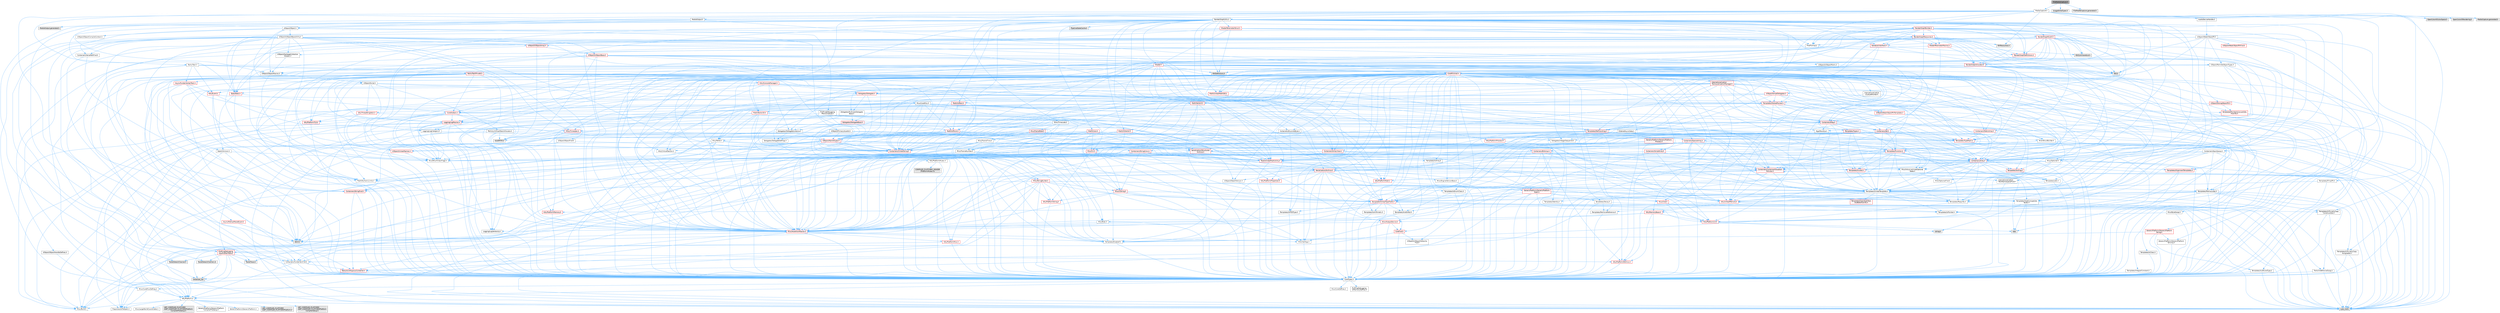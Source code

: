 digraph "FileMediaCapture.h"
{
 // INTERACTIVE_SVG=YES
 // LATEX_PDF_SIZE
  bgcolor="transparent";
  edge [fontname=Helvetica,fontsize=10,labelfontname=Helvetica,labelfontsize=10];
  node [fontname=Helvetica,fontsize=10,shape=box,height=0.2,width=0.4];
  Node1 [id="Node000001",label="FileMediaCapture.h",height=0.2,width=0.4,color="gray40", fillcolor="grey60", style="filled", fontcolor="black",tooltip=" "];
  Node1 -> Node2 [id="edge1_Node000001_Node000002",color="steelblue1",style="solid",tooltip=" "];
  Node2 [id="Node000002",label="MediaCapture.h",height=0.2,width=0.4,color="grey40", fillcolor="white", style="filled",URL="$d2/d9c/MediaCapture_8h.html",tooltip=" "];
  Node2 -> Node3 [id="edge2_Node000002_Node000003",color="steelblue1",style="solid",tooltip=" "];
  Node3 [id="Node000003",label="CoreTypes.h",height=0.2,width=0.4,color="grey40", fillcolor="white", style="filled",URL="$dc/dec/CoreTypes_8h.html",tooltip=" "];
  Node3 -> Node4 [id="edge3_Node000003_Node000004",color="steelblue1",style="solid",tooltip=" "];
  Node4 [id="Node000004",label="HAL/Platform.h",height=0.2,width=0.4,color="grey40", fillcolor="white", style="filled",URL="$d9/dd0/Platform_8h.html",tooltip=" "];
  Node4 -> Node5 [id="edge4_Node000004_Node000005",color="steelblue1",style="solid",tooltip=" "];
  Node5 [id="Node000005",label="Misc/Build.h",height=0.2,width=0.4,color="grey40", fillcolor="white", style="filled",URL="$d3/dbb/Build_8h.html",tooltip=" "];
  Node4 -> Node6 [id="edge5_Node000004_Node000006",color="steelblue1",style="solid",tooltip=" "];
  Node6 [id="Node000006",label="Misc/LargeWorldCoordinates.h",height=0.2,width=0.4,color="grey40", fillcolor="white", style="filled",URL="$d2/dcb/LargeWorldCoordinates_8h.html",tooltip=" "];
  Node4 -> Node7 [id="edge6_Node000004_Node000007",color="steelblue1",style="solid",tooltip=" "];
  Node7 [id="Node000007",label="type_traits",height=0.2,width=0.4,color="grey60", fillcolor="#E0E0E0", style="filled",tooltip=" "];
  Node4 -> Node8 [id="edge7_Node000004_Node000008",color="steelblue1",style="solid",tooltip=" "];
  Node8 [id="Node000008",label="PreprocessorHelpers.h",height=0.2,width=0.4,color="grey40", fillcolor="white", style="filled",URL="$db/ddb/PreprocessorHelpers_8h.html",tooltip=" "];
  Node4 -> Node9 [id="edge8_Node000004_Node000009",color="steelblue1",style="solid",tooltip=" "];
  Node9 [id="Node000009",label="UBT_COMPILED_PLATFORM\l/UBT_COMPILED_PLATFORMPlatform\lCompilerPreSetup.h",height=0.2,width=0.4,color="grey60", fillcolor="#E0E0E0", style="filled",tooltip=" "];
  Node4 -> Node10 [id="edge9_Node000004_Node000010",color="steelblue1",style="solid",tooltip=" "];
  Node10 [id="Node000010",label="GenericPlatform/GenericPlatform\lCompilerPreSetup.h",height=0.2,width=0.4,color="grey40", fillcolor="white", style="filled",URL="$d9/dc8/GenericPlatformCompilerPreSetup_8h.html",tooltip=" "];
  Node4 -> Node11 [id="edge10_Node000004_Node000011",color="steelblue1",style="solid",tooltip=" "];
  Node11 [id="Node000011",label="GenericPlatform/GenericPlatform.h",height=0.2,width=0.4,color="grey40", fillcolor="white", style="filled",URL="$d6/d84/GenericPlatform_8h.html",tooltip=" "];
  Node4 -> Node12 [id="edge11_Node000004_Node000012",color="steelblue1",style="solid",tooltip=" "];
  Node12 [id="Node000012",label="UBT_COMPILED_PLATFORM\l/UBT_COMPILED_PLATFORMPlatform.h",height=0.2,width=0.4,color="grey60", fillcolor="#E0E0E0", style="filled",tooltip=" "];
  Node4 -> Node13 [id="edge12_Node000004_Node000013",color="steelblue1",style="solid",tooltip=" "];
  Node13 [id="Node000013",label="UBT_COMPILED_PLATFORM\l/UBT_COMPILED_PLATFORMPlatform\lCompilerSetup.h",height=0.2,width=0.4,color="grey60", fillcolor="#E0E0E0", style="filled",tooltip=" "];
  Node3 -> Node14 [id="edge13_Node000003_Node000014",color="steelblue1",style="solid",tooltip=" "];
  Node14 [id="Node000014",label="ProfilingDebugging\l/UMemoryDefines.h",height=0.2,width=0.4,color="grey40", fillcolor="white", style="filled",URL="$d2/da2/UMemoryDefines_8h.html",tooltip=" "];
  Node3 -> Node15 [id="edge14_Node000003_Node000015",color="steelblue1",style="solid",tooltip=" "];
  Node15 [id="Node000015",label="Misc/CoreMiscDefines.h",height=0.2,width=0.4,color="grey40", fillcolor="white", style="filled",URL="$da/d38/CoreMiscDefines_8h.html",tooltip=" "];
  Node15 -> Node4 [id="edge15_Node000015_Node000004",color="steelblue1",style="solid",tooltip=" "];
  Node15 -> Node8 [id="edge16_Node000015_Node000008",color="steelblue1",style="solid",tooltip=" "];
  Node3 -> Node16 [id="edge17_Node000003_Node000016",color="steelblue1",style="solid",tooltip=" "];
  Node16 [id="Node000016",label="Misc/CoreDefines.h",height=0.2,width=0.4,color="grey40", fillcolor="white", style="filled",URL="$d3/dd2/CoreDefines_8h.html",tooltip=" "];
  Node2 -> Node17 [id="edge18_Node000002_Node000017",color="steelblue1",style="solid",tooltip=" "];
  Node17 [id="Node000017",label="UObject/Object.h",height=0.2,width=0.4,color="grey40", fillcolor="white", style="filled",URL="$db/dbf/Object_8h.html",tooltip=" "];
  Node17 -> Node18 [id="edge19_Node000017_Node000018",color="steelblue1",style="solid",tooltip=" "];
  Node18 [id="Node000018",label="UObject/Script.h",height=0.2,width=0.4,color="grey40", fillcolor="white", style="filled",URL="$de/dc6/Script_8h.html",tooltip=" "];
  Node18 -> Node19 [id="edge20_Node000018_Node000019",color="steelblue1",style="solid",tooltip=" "];
  Node19 [id="Node000019",label="Delegates/Delegate.h",height=0.2,width=0.4,color="red", fillcolor="#FFF0F0", style="filled",URL="$d4/d80/Delegate_8h.html",tooltip=" "];
  Node19 -> Node3 [id="edge21_Node000019_Node000003",color="steelblue1",style="solid",tooltip=" "];
  Node19 -> Node20 [id="edge22_Node000019_Node000020",color="steelblue1",style="solid",tooltip=" "];
  Node20 [id="Node000020",label="Misc/AssertionMacros.h",height=0.2,width=0.4,color="red", fillcolor="#FFF0F0", style="filled",URL="$d0/dfa/AssertionMacros_8h.html",tooltip=" "];
  Node20 -> Node3 [id="edge23_Node000020_Node000003",color="steelblue1",style="solid",tooltip=" "];
  Node20 -> Node4 [id="edge24_Node000020_Node000004",color="steelblue1",style="solid",tooltip=" "];
  Node20 -> Node21 [id="edge25_Node000020_Node000021",color="steelblue1",style="solid",tooltip=" "];
  Node21 [id="Node000021",label="HAL/PlatformMisc.h",height=0.2,width=0.4,color="red", fillcolor="#FFF0F0", style="filled",URL="$d0/df5/PlatformMisc_8h.html",tooltip=" "];
  Node21 -> Node3 [id="edge26_Node000021_Node000003",color="steelblue1",style="solid",tooltip=" "];
  Node21 -> Node49 [id="edge27_Node000021_Node000049",color="steelblue1",style="solid",tooltip=" "];
  Node49 [id="Node000049",label="ProfilingDebugging\l/CpuProfilerTrace.h",height=0.2,width=0.4,color="red", fillcolor="#FFF0F0", style="filled",URL="$da/dcb/CpuProfilerTrace_8h.html",tooltip=" "];
  Node49 -> Node3 [id="edge28_Node000049_Node000003",color="steelblue1",style="solid",tooltip=" "];
  Node49 -> Node29 [id="edge29_Node000049_Node000029",color="steelblue1",style="solid",tooltip=" "];
  Node29 [id="Node000029",label="Containers/ContainersFwd.h",height=0.2,width=0.4,color="grey40", fillcolor="white", style="filled",URL="$d4/d0a/ContainersFwd_8h.html",tooltip=" "];
  Node29 -> Node4 [id="edge30_Node000029_Node000004",color="steelblue1",style="solid",tooltip=" "];
  Node29 -> Node3 [id="edge31_Node000029_Node000003",color="steelblue1",style="solid",tooltip=" "];
  Node29 -> Node26 [id="edge32_Node000029_Node000026",color="steelblue1",style="solid",tooltip=" "];
  Node26 [id="Node000026",label="Traits/IsContiguousContainer.h",height=0.2,width=0.4,color="red", fillcolor="#FFF0F0", style="filled",URL="$d5/d3c/IsContiguousContainer_8h.html",tooltip=" "];
  Node26 -> Node3 [id="edge33_Node000026_Node000003",color="steelblue1",style="solid",tooltip=" "];
  Node26 -> Node25 [id="edge34_Node000026_Node000025",color="steelblue1",style="solid",tooltip=" "];
  Node25 [id="Node000025",label="initializer_list",height=0.2,width=0.4,color="grey60", fillcolor="#E0E0E0", style="filled",tooltip=" "];
  Node49 -> Node50 [id="edge35_Node000049_Node000050",color="steelblue1",style="solid",tooltip=" "];
  Node50 [id="Node000050",label="HAL/PlatformAtomics.h",height=0.2,width=0.4,color="red", fillcolor="#FFF0F0", style="filled",URL="$d3/d36/PlatformAtomics_8h.html",tooltip=" "];
  Node50 -> Node3 [id="edge36_Node000050_Node000003",color="steelblue1",style="solid",tooltip=" "];
  Node49 -> Node8 [id="edge37_Node000049_Node000008",color="steelblue1",style="solid",tooltip=" "];
  Node49 -> Node5 [id="edge38_Node000049_Node000005",color="steelblue1",style="solid",tooltip=" "];
  Node49 -> Node54 [id="edge39_Node000049_Node000054",color="steelblue1",style="solid",tooltip=" "];
  Node54 [id="Node000054",label="Trace/Detail/Channel.h",height=0.2,width=0.4,color="grey60", fillcolor="#E0E0E0", style="filled",tooltip=" "];
  Node49 -> Node55 [id="edge40_Node000049_Node000055",color="steelblue1",style="solid",tooltip=" "];
  Node55 [id="Node000055",label="Trace/Detail/Channel.inl",height=0.2,width=0.4,color="grey60", fillcolor="#E0E0E0", style="filled",tooltip=" "];
  Node49 -> Node56 [id="edge41_Node000049_Node000056",color="steelblue1",style="solid",tooltip=" "];
  Node56 [id="Node000056",label="Trace/Trace.h",height=0.2,width=0.4,color="grey60", fillcolor="#E0E0E0", style="filled",tooltip=" "];
  Node20 -> Node8 [id="edge42_Node000020_Node000008",color="steelblue1",style="solid",tooltip=" "];
  Node20 -> Node57 [id="edge43_Node000020_Node000057",color="steelblue1",style="solid",tooltip=" "];
  Node57 [id="Node000057",label="Templates/EnableIf.h",height=0.2,width=0.4,color="grey40", fillcolor="white", style="filled",URL="$d7/d60/EnableIf_8h.html",tooltip=" "];
  Node57 -> Node3 [id="edge44_Node000057_Node000003",color="steelblue1",style="solid",tooltip=" "];
  Node20 -> Node63 [id="edge45_Node000020_Node000063",color="steelblue1",style="solid",tooltip=" "];
  Node63 [id="Node000063",label="Misc/VarArgs.h",height=0.2,width=0.4,color="grey40", fillcolor="white", style="filled",URL="$d5/d6f/VarArgs_8h.html",tooltip=" "];
  Node63 -> Node3 [id="edge46_Node000063_Node000003",color="steelblue1",style="solid",tooltip=" "];
  Node20 -> Node70 [id="edge47_Node000020_Node000070",color="steelblue1",style="solid",tooltip=" "];
  Node70 [id="Node000070",label="atomic",height=0.2,width=0.4,color="grey60", fillcolor="#E0E0E0", style="filled",tooltip=" "];
  Node19 -> Node71 [id="edge48_Node000019_Node000071",color="steelblue1",style="solid",tooltip=" "];
  Node71 [id="Node000071",label="UObject/NameTypes.h",height=0.2,width=0.4,color="red", fillcolor="#FFF0F0", style="filled",URL="$d6/d35/NameTypes_8h.html",tooltip=" "];
  Node71 -> Node3 [id="edge49_Node000071_Node000003",color="steelblue1",style="solid",tooltip=" "];
  Node71 -> Node20 [id="edge50_Node000071_Node000020",color="steelblue1",style="solid",tooltip=" "];
  Node71 -> Node72 [id="edge51_Node000071_Node000072",color="steelblue1",style="solid",tooltip=" "];
  Node72 [id="Node000072",label="HAL/UnrealMemory.h",height=0.2,width=0.4,color="red", fillcolor="#FFF0F0", style="filled",URL="$d9/d96/UnrealMemory_8h.html",tooltip=" "];
  Node72 -> Node3 [id="edge52_Node000072_Node000003",color="steelblue1",style="solid",tooltip=" "];
  Node72 -> Node76 [id="edge53_Node000072_Node000076",color="steelblue1",style="solid",tooltip=" "];
  Node76 [id="Node000076",label="HAL/MemoryBase.h",height=0.2,width=0.4,color="red", fillcolor="#FFF0F0", style="filled",URL="$d6/d9f/MemoryBase_8h.html",tooltip=" "];
  Node76 -> Node3 [id="edge54_Node000076_Node000003",color="steelblue1",style="solid",tooltip=" "];
  Node76 -> Node50 [id="edge55_Node000076_Node000050",color="steelblue1",style="solid",tooltip=" "];
  Node76 -> Node33 [id="edge56_Node000076_Node000033",color="steelblue1",style="solid",tooltip=" "];
  Node33 [id="Node000033",label="HAL/PlatformCrt.h",height=0.2,width=0.4,color="red", fillcolor="#FFF0F0", style="filled",URL="$d8/d75/PlatformCrt_8h.html",tooltip=" "];
  Node33 -> Node34 [id="edge57_Node000033_Node000034",color="steelblue1",style="solid",tooltip=" "];
  Node34 [id="Node000034",label="new",height=0.2,width=0.4,color="grey60", fillcolor="#E0E0E0", style="filled",tooltip=" "];
  Node33 -> Node42 [id="edge58_Node000033_Node000042",color="steelblue1",style="solid",tooltip=" "];
  Node42 [id="Node000042",label="string.h",height=0.2,width=0.4,color="grey60", fillcolor="#E0E0E0", style="filled",tooltip=" "];
  Node76 -> Node77 [id="edge59_Node000076_Node000077",color="steelblue1",style="solid",tooltip=" "];
  Node77 [id="Node000077",label="Misc/Exec.h",height=0.2,width=0.4,color="grey40", fillcolor="white", style="filled",URL="$de/ddb/Exec_8h.html",tooltip=" "];
  Node77 -> Node3 [id="edge60_Node000077_Node000003",color="steelblue1",style="solid",tooltip=" "];
  Node77 -> Node20 [id="edge61_Node000077_Node000020",color="steelblue1",style="solid",tooltip=" "];
  Node76 -> Node78 [id="edge62_Node000076_Node000078",color="steelblue1",style="solid",tooltip=" "];
  Node78 [id="Node000078",label="Misc/OutputDevice.h",height=0.2,width=0.4,color="red", fillcolor="#FFF0F0", style="filled",URL="$d7/d32/OutputDevice_8h.html",tooltip=" "];
  Node78 -> Node28 [id="edge63_Node000078_Node000028",color="steelblue1",style="solid",tooltip=" "];
  Node28 [id="Node000028",label="CoreFwd.h",height=0.2,width=0.4,color="red", fillcolor="#FFF0F0", style="filled",URL="$d1/d1e/CoreFwd_8h.html",tooltip=" "];
  Node28 -> Node3 [id="edge64_Node000028_Node000003",color="steelblue1",style="solid",tooltip=" "];
  Node28 -> Node29 [id="edge65_Node000028_Node000029",color="steelblue1",style="solid",tooltip=" "];
  Node28 -> Node31 [id="edge66_Node000028_Node000031",color="steelblue1",style="solid",tooltip=" "];
  Node31 [id="Node000031",label="UObject/UObjectHierarchy\lFwd.h",height=0.2,width=0.4,color="grey40", fillcolor="white", style="filled",URL="$d3/d13/UObjectHierarchyFwd_8h.html",tooltip=" "];
  Node78 -> Node3 [id="edge67_Node000078_Node000003",color="steelblue1",style="solid",tooltip=" "];
  Node78 -> Node79 [id="edge68_Node000078_Node000079",color="steelblue1",style="solid",tooltip=" "];
  Node79 [id="Node000079",label="Logging/LogVerbosity.h",height=0.2,width=0.4,color="grey40", fillcolor="white", style="filled",URL="$d2/d8f/LogVerbosity_8h.html",tooltip=" "];
  Node79 -> Node3 [id="edge69_Node000079_Node000003",color="steelblue1",style="solid",tooltip=" "];
  Node78 -> Node63 [id="edge70_Node000078_Node000063",color="steelblue1",style="solid",tooltip=" "];
  Node72 -> Node89 [id="edge71_Node000072_Node000089",color="steelblue1",style="solid",tooltip=" "];
  Node89 [id="Node000089",label="HAL/PlatformMemory.h",height=0.2,width=0.4,color="red", fillcolor="#FFF0F0", style="filled",URL="$de/d68/PlatformMemory_8h.html",tooltip=" "];
  Node89 -> Node3 [id="edge72_Node000089_Node000003",color="steelblue1",style="solid",tooltip=" "];
  Node72 -> Node92 [id="edge73_Node000072_Node000092",color="steelblue1",style="solid",tooltip=" "];
  Node92 [id="Node000092",label="Templates/IsPointer.h",height=0.2,width=0.4,color="grey40", fillcolor="white", style="filled",URL="$d7/d05/IsPointer_8h.html",tooltip=" "];
  Node92 -> Node3 [id="edge74_Node000092_Node000003",color="steelblue1",style="solid",tooltip=" "];
  Node71 -> Node93 [id="edge75_Node000071_Node000093",color="steelblue1",style="solid",tooltip=" "];
  Node93 [id="Node000093",label="Templates/UnrealTypeTraits.h",height=0.2,width=0.4,color="red", fillcolor="#FFF0F0", style="filled",URL="$d2/d2d/UnrealTypeTraits_8h.html",tooltip=" "];
  Node93 -> Node3 [id="edge76_Node000093_Node000003",color="steelblue1",style="solid",tooltip=" "];
  Node93 -> Node92 [id="edge77_Node000093_Node000092",color="steelblue1",style="solid",tooltip=" "];
  Node93 -> Node20 [id="edge78_Node000093_Node000020",color="steelblue1",style="solid",tooltip=" "];
  Node93 -> Node85 [id="edge79_Node000093_Node000085",color="steelblue1",style="solid",tooltip=" "];
  Node85 [id="Node000085",label="Templates/AndOrNot.h",height=0.2,width=0.4,color="grey40", fillcolor="white", style="filled",URL="$db/d0a/AndOrNot_8h.html",tooltip=" "];
  Node85 -> Node3 [id="edge80_Node000085_Node000003",color="steelblue1",style="solid",tooltip=" "];
  Node93 -> Node57 [id="edge81_Node000093_Node000057",color="steelblue1",style="solid",tooltip=" "];
  Node93 -> Node94 [id="edge82_Node000093_Node000094",color="steelblue1",style="solid",tooltip=" "];
  Node94 [id="Node000094",label="Templates/IsArithmetic.h",height=0.2,width=0.4,color="grey40", fillcolor="white", style="filled",URL="$d2/d5d/IsArithmetic_8h.html",tooltip=" "];
  Node94 -> Node3 [id="edge83_Node000094_Node000003",color="steelblue1",style="solid",tooltip=" "];
  Node93 -> Node96 [id="edge84_Node000093_Node000096",color="steelblue1",style="solid",tooltip=" "];
  Node96 [id="Node000096",label="Templates/IsPODType.h",height=0.2,width=0.4,color="grey40", fillcolor="white", style="filled",URL="$d7/db1/IsPODType_8h.html",tooltip=" "];
  Node96 -> Node3 [id="edge85_Node000096_Node000003",color="steelblue1",style="solid",tooltip=" "];
  Node93 -> Node97 [id="edge86_Node000093_Node000097",color="steelblue1",style="solid",tooltip=" "];
  Node97 [id="Node000097",label="Templates/IsUECoreType.h",height=0.2,width=0.4,color="grey40", fillcolor="white", style="filled",URL="$d1/db8/IsUECoreType_8h.html",tooltip=" "];
  Node97 -> Node3 [id="edge87_Node000097_Node000003",color="steelblue1",style="solid",tooltip=" "];
  Node97 -> Node7 [id="edge88_Node000097_Node000007",color="steelblue1",style="solid",tooltip=" "];
  Node93 -> Node86 [id="edge89_Node000093_Node000086",color="steelblue1",style="solid",tooltip=" "];
  Node86 [id="Node000086",label="Templates/IsTriviallyCopy\lConstructible.h",height=0.2,width=0.4,color="grey40", fillcolor="white", style="filled",URL="$d3/d78/IsTriviallyCopyConstructible_8h.html",tooltip=" "];
  Node86 -> Node3 [id="edge90_Node000086_Node000003",color="steelblue1",style="solid",tooltip=" "];
  Node86 -> Node7 [id="edge91_Node000086_Node000007",color="steelblue1",style="solid",tooltip=" "];
  Node71 -> Node98 [id="edge92_Node000071_Node000098",color="steelblue1",style="solid",tooltip=" "];
  Node98 [id="Node000098",label="Templates/UnrealTemplate.h",height=0.2,width=0.4,color="grey40", fillcolor="white", style="filled",URL="$d4/d24/UnrealTemplate_8h.html",tooltip=" "];
  Node98 -> Node3 [id="edge93_Node000098_Node000003",color="steelblue1",style="solid",tooltip=" "];
  Node98 -> Node92 [id="edge94_Node000098_Node000092",color="steelblue1",style="solid",tooltip=" "];
  Node98 -> Node72 [id="edge95_Node000098_Node000072",color="steelblue1",style="solid",tooltip=" "];
  Node98 -> Node99 [id="edge96_Node000098_Node000099",color="steelblue1",style="solid",tooltip=" "];
  Node99 [id="Node000099",label="Templates/CopyQualifiers\lAndRefsFromTo.h",height=0.2,width=0.4,color="red", fillcolor="#FFF0F0", style="filled",URL="$d3/db3/CopyQualifiersAndRefsFromTo_8h.html",tooltip=" "];
  Node98 -> Node93 [id="edge97_Node000098_Node000093",color="steelblue1",style="solid",tooltip=" "];
  Node98 -> Node101 [id="edge98_Node000098_Node000101",color="steelblue1",style="solid",tooltip=" "];
  Node101 [id="Node000101",label="Templates/RemoveReference.h",height=0.2,width=0.4,color="grey40", fillcolor="white", style="filled",URL="$da/dbe/RemoveReference_8h.html",tooltip=" "];
  Node101 -> Node3 [id="edge99_Node000101_Node000003",color="steelblue1",style="solid",tooltip=" "];
  Node98 -> Node65 [id="edge100_Node000098_Node000065",color="steelblue1",style="solid",tooltip=" "];
  Node65 [id="Node000065",label="Templates/Requires.h",height=0.2,width=0.4,color="grey40", fillcolor="white", style="filled",URL="$dc/d96/Requires_8h.html",tooltip=" "];
  Node65 -> Node57 [id="edge101_Node000065_Node000057",color="steelblue1",style="solid",tooltip=" "];
  Node65 -> Node7 [id="edge102_Node000065_Node000007",color="steelblue1",style="solid",tooltip=" "];
  Node98 -> Node102 [id="edge103_Node000098_Node000102",color="steelblue1",style="solid",tooltip=" "];
  Node102 [id="Node000102",label="Templates/TypeCompatible\lBytes.h",height=0.2,width=0.4,color="grey40", fillcolor="white", style="filled",URL="$df/d0a/TypeCompatibleBytes_8h.html",tooltip=" "];
  Node102 -> Node3 [id="edge104_Node000102_Node000003",color="steelblue1",style="solid",tooltip=" "];
  Node102 -> Node42 [id="edge105_Node000102_Node000042",color="steelblue1",style="solid",tooltip=" "];
  Node102 -> Node34 [id="edge106_Node000102_Node000034",color="steelblue1",style="solid",tooltip=" "];
  Node102 -> Node7 [id="edge107_Node000102_Node000007",color="steelblue1",style="solid",tooltip=" "];
  Node98 -> Node66 [id="edge108_Node000098_Node000066",color="steelblue1",style="solid",tooltip=" "];
  Node66 [id="Node000066",label="Templates/Identity.h",height=0.2,width=0.4,color="grey40", fillcolor="white", style="filled",URL="$d0/dd5/Identity_8h.html",tooltip=" "];
  Node98 -> Node26 [id="edge109_Node000098_Node000026",color="steelblue1",style="solid",tooltip=" "];
  Node98 -> Node103 [id="edge110_Node000098_Node000103",color="steelblue1",style="solid",tooltip=" "];
  Node103 [id="Node000103",label="Traits/UseBitwiseSwap.h",height=0.2,width=0.4,color="grey40", fillcolor="white", style="filled",URL="$db/df3/UseBitwiseSwap_8h.html",tooltip=" "];
  Node103 -> Node3 [id="edge111_Node000103_Node000003",color="steelblue1",style="solid",tooltip=" "];
  Node103 -> Node7 [id="edge112_Node000103_Node000007",color="steelblue1",style="solid",tooltip=" "];
  Node98 -> Node7 [id="edge113_Node000098_Node000007",color="steelblue1",style="solid",tooltip=" "];
  Node71 -> Node104 [id="edge114_Node000071_Node000104",color="steelblue1",style="solid",tooltip=" "];
  Node104 [id="Node000104",label="Containers/UnrealString.h",height=0.2,width=0.4,color="red", fillcolor="#FFF0F0", style="filled",URL="$d5/dba/UnrealString_8h.html",tooltip=" "];
  Node71 -> Node108 [id="edge115_Node000071_Node000108",color="steelblue1",style="solid",tooltip=" "];
  Node108 [id="Node000108",label="HAL/CriticalSection.h",height=0.2,width=0.4,color="grey40", fillcolor="white", style="filled",URL="$d6/d90/CriticalSection_8h.html",tooltip=" "];
  Node108 -> Node109 [id="edge116_Node000108_Node000109",color="steelblue1",style="solid",tooltip=" "];
  Node109 [id="Node000109",label="HAL/PlatformMutex.h",height=0.2,width=0.4,color="grey40", fillcolor="white", style="filled",URL="$d9/d0b/PlatformMutex_8h.html",tooltip=" "];
  Node109 -> Node3 [id="edge117_Node000109_Node000003",color="steelblue1",style="solid",tooltip=" "];
  Node109 -> Node110 [id="edge118_Node000109_Node000110",color="steelblue1",style="solid",tooltip=" "];
  Node110 [id="Node000110",label="COMPILED_PLATFORM_HEADER\l(PlatformMutex.h)",height=0.2,width=0.4,color="grey60", fillcolor="#E0E0E0", style="filled",tooltip=" "];
  Node71 -> Node111 [id="edge119_Node000071_Node000111",color="steelblue1",style="solid",tooltip=" "];
  Node111 [id="Node000111",label="Containers/StringConv.h",height=0.2,width=0.4,color="red", fillcolor="#FFF0F0", style="filled",URL="$d3/ddf/StringConv_8h.html",tooltip=" "];
  Node111 -> Node3 [id="edge120_Node000111_Node000003",color="steelblue1",style="solid",tooltip=" "];
  Node111 -> Node20 [id="edge121_Node000111_Node000020",color="steelblue1",style="solid",tooltip=" "];
  Node111 -> Node112 [id="edge122_Node000111_Node000112",color="steelblue1",style="solid",tooltip=" "];
  Node112 [id="Node000112",label="Containers/ContainerAllocation\lPolicies.h",height=0.2,width=0.4,color="red", fillcolor="#FFF0F0", style="filled",URL="$d7/dff/ContainerAllocationPolicies_8h.html",tooltip=" "];
  Node112 -> Node3 [id="edge123_Node000112_Node000003",color="steelblue1",style="solid",tooltip=" "];
  Node112 -> Node112 [id="edge124_Node000112_Node000112",color="steelblue1",style="solid",tooltip=" "];
  Node112 -> Node114 [id="edge125_Node000112_Node000114",color="steelblue1",style="solid",tooltip=" "];
  Node114 [id="Node000114",label="HAL/PlatformMath.h",height=0.2,width=0.4,color="red", fillcolor="#FFF0F0", style="filled",URL="$dc/d53/PlatformMath_8h.html",tooltip=" "];
  Node114 -> Node3 [id="edge126_Node000114_Node000003",color="steelblue1",style="solid",tooltip=" "];
  Node114 -> Node115 [id="edge127_Node000114_Node000115",color="steelblue1",style="solid",tooltip=" "];
  Node115 [id="Node000115",label="GenericPlatform/GenericPlatform\lMath.h",height=0.2,width=0.4,color="red", fillcolor="#FFF0F0", style="filled",URL="$d5/d79/GenericPlatformMath_8h.html",tooltip=" "];
  Node115 -> Node3 [id="edge128_Node000115_Node000003",color="steelblue1",style="solid",tooltip=" "];
  Node115 -> Node29 [id="edge129_Node000115_Node000029",color="steelblue1",style="solid",tooltip=" "];
  Node115 -> Node33 [id="edge130_Node000115_Node000033",color="steelblue1",style="solid",tooltip=" "];
  Node115 -> Node85 [id="edge131_Node000115_Node000085",color="steelblue1",style="solid",tooltip=" "];
  Node115 -> Node116 [id="edge132_Node000115_Node000116",color="steelblue1",style="solid",tooltip=" "];
  Node116 [id="Node000116",label="Templates/Decay.h",height=0.2,width=0.4,color="grey40", fillcolor="white", style="filled",URL="$dd/d0f/Decay_8h.html",tooltip=" "];
  Node116 -> Node3 [id="edge133_Node000116_Node000003",color="steelblue1",style="solid",tooltip=" "];
  Node116 -> Node101 [id="edge134_Node000116_Node000101",color="steelblue1",style="solid",tooltip=" "];
  Node116 -> Node7 [id="edge135_Node000116_Node000007",color="steelblue1",style="solid",tooltip=" "];
  Node115 -> Node93 [id="edge136_Node000115_Node000093",color="steelblue1",style="solid",tooltip=" "];
  Node115 -> Node65 [id="edge137_Node000115_Node000065",color="steelblue1",style="solid",tooltip=" "];
  Node115 -> Node102 [id="edge138_Node000115_Node000102",color="steelblue1",style="solid",tooltip=" "];
  Node115 -> Node7 [id="edge139_Node000115_Node000007",color="steelblue1",style="solid",tooltip=" "];
  Node112 -> Node72 [id="edge140_Node000112_Node000072",color="steelblue1",style="solid",tooltip=" "];
  Node112 -> Node43 [id="edge141_Node000112_Node000043",color="steelblue1",style="solid",tooltip=" "];
  Node43 [id="Node000043",label="Math/NumericLimits.h",height=0.2,width=0.4,color="grey40", fillcolor="white", style="filled",URL="$df/d1b/NumericLimits_8h.html",tooltip=" "];
  Node43 -> Node3 [id="edge142_Node000043_Node000003",color="steelblue1",style="solid",tooltip=" "];
  Node112 -> Node20 [id="edge143_Node000112_Node000020",color="steelblue1",style="solid",tooltip=" "];
  Node112 -> Node123 [id="edge144_Node000112_Node000123",color="steelblue1",style="solid",tooltip=" "];
  Node123 [id="Node000123",label="Templates/MemoryOps.h",height=0.2,width=0.4,color="grey40", fillcolor="white", style="filled",URL="$db/dea/MemoryOps_8h.html",tooltip=" "];
  Node123 -> Node3 [id="edge145_Node000123_Node000003",color="steelblue1",style="solid",tooltip=" "];
  Node123 -> Node72 [id="edge146_Node000123_Node000072",color="steelblue1",style="solid",tooltip=" "];
  Node123 -> Node87 [id="edge147_Node000123_Node000087",color="steelblue1",style="solid",tooltip=" "];
  Node87 [id="Node000087",label="Templates/IsTriviallyCopy\lAssignable.h",height=0.2,width=0.4,color="grey40", fillcolor="white", style="filled",URL="$d2/df2/IsTriviallyCopyAssignable_8h.html",tooltip=" "];
  Node87 -> Node3 [id="edge148_Node000087_Node000003",color="steelblue1",style="solid",tooltip=" "];
  Node87 -> Node7 [id="edge149_Node000087_Node000007",color="steelblue1",style="solid",tooltip=" "];
  Node123 -> Node86 [id="edge150_Node000123_Node000086",color="steelblue1",style="solid",tooltip=" "];
  Node123 -> Node65 [id="edge151_Node000123_Node000065",color="steelblue1",style="solid",tooltip=" "];
  Node123 -> Node93 [id="edge152_Node000123_Node000093",color="steelblue1",style="solid",tooltip=" "];
  Node123 -> Node103 [id="edge153_Node000123_Node000103",color="steelblue1",style="solid",tooltip=" "];
  Node123 -> Node34 [id="edge154_Node000123_Node000034",color="steelblue1",style="solid",tooltip=" "];
  Node123 -> Node7 [id="edge155_Node000123_Node000007",color="steelblue1",style="solid",tooltip=" "];
  Node112 -> Node102 [id="edge156_Node000112_Node000102",color="steelblue1",style="solid",tooltip=" "];
  Node112 -> Node7 [id="edge157_Node000112_Node000007",color="steelblue1",style="solid",tooltip=" "];
  Node111 -> Node124 [id="edge158_Node000111_Node000124",color="steelblue1",style="solid",tooltip=" "];
  Node124 [id="Node000124",label="Containers/Array.h",height=0.2,width=0.4,color="red", fillcolor="#FFF0F0", style="filled",URL="$df/dd0/Array_8h.html",tooltip=" "];
  Node124 -> Node3 [id="edge159_Node000124_Node000003",color="steelblue1",style="solid",tooltip=" "];
  Node124 -> Node20 [id="edge160_Node000124_Node000020",color="steelblue1",style="solid",tooltip=" "];
  Node124 -> Node125 [id="edge161_Node000124_Node000125",color="steelblue1",style="solid",tooltip=" "];
  Node125 [id="Node000125",label="Misc/IntrusiveUnsetOptional\lState.h",height=0.2,width=0.4,color="grey40", fillcolor="white", style="filled",URL="$d2/d0a/IntrusiveUnsetOptionalState_8h.html",tooltip=" "];
  Node125 -> Node126 [id="edge162_Node000125_Node000126",color="steelblue1",style="solid",tooltip=" "];
  Node126 [id="Node000126",label="Misc/OptionalFwd.h",height=0.2,width=0.4,color="grey40", fillcolor="white", style="filled",URL="$dc/d50/OptionalFwd_8h.html",tooltip=" "];
  Node124 -> Node72 [id="edge163_Node000124_Node000072",color="steelblue1",style="solid",tooltip=" "];
  Node124 -> Node93 [id="edge164_Node000124_Node000093",color="steelblue1",style="solid",tooltip=" "];
  Node124 -> Node98 [id="edge165_Node000124_Node000098",color="steelblue1",style="solid",tooltip=" "];
  Node124 -> Node112 [id="edge166_Node000124_Node000112",color="steelblue1",style="solid",tooltip=" "];
  Node124 -> Node131 [id="edge167_Node000124_Node000131",color="steelblue1",style="solid",tooltip=" "];
  Node131 [id="Node000131",label="Serialization/Archive.h",height=0.2,width=0.4,color="red", fillcolor="#FFF0F0", style="filled",URL="$d7/d3b/Archive_8h.html",tooltip=" "];
  Node131 -> Node28 [id="edge168_Node000131_Node000028",color="steelblue1",style="solid",tooltip=" "];
  Node131 -> Node3 [id="edge169_Node000131_Node000003",color="steelblue1",style="solid",tooltip=" "];
  Node131 -> Node132 [id="edge170_Node000131_Node000132",color="steelblue1",style="solid",tooltip=" "];
  Node132 [id="Node000132",label="HAL/PlatformProperties.h",height=0.2,width=0.4,color="red", fillcolor="#FFF0F0", style="filled",URL="$d9/db0/PlatformProperties_8h.html",tooltip=" "];
  Node132 -> Node3 [id="edge171_Node000132_Node000003",color="steelblue1",style="solid",tooltip=" "];
  Node131 -> Node135 [id="edge172_Node000131_Node000135",color="steelblue1",style="solid",tooltip=" "];
  Node135 [id="Node000135",label="Internationalization\l/TextNamespaceFwd.h",height=0.2,width=0.4,color="grey40", fillcolor="white", style="filled",URL="$d8/d97/TextNamespaceFwd_8h.html",tooltip=" "];
  Node135 -> Node3 [id="edge173_Node000135_Node000003",color="steelblue1",style="solid",tooltip=" "];
  Node131 -> Node20 [id="edge174_Node000131_Node000020",color="steelblue1",style="solid",tooltip=" "];
  Node131 -> Node5 [id="edge175_Node000131_Node000005",color="steelblue1",style="solid",tooltip=" "];
  Node131 -> Node136 [id="edge176_Node000131_Node000136",color="steelblue1",style="solid",tooltip=" "];
  Node136 [id="Node000136",label="Misc/EngineVersionBase.h",height=0.2,width=0.4,color="grey40", fillcolor="white", style="filled",URL="$d5/d2b/EngineVersionBase_8h.html",tooltip=" "];
  Node136 -> Node3 [id="edge177_Node000136_Node000003",color="steelblue1",style="solid",tooltip=" "];
  Node131 -> Node63 [id="edge178_Node000131_Node000063",color="steelblue1",style="solid",tooltip=" "];
  Node131 -> Node57 [id="edge179_Node000131_Node000057",color="steelblue1",style="solid",tooltip=" "];
  Node131 -> Node139 [id="edge180_Node000131_Node000139",color="steelblue1",style="solid",tooltip=" "];
  Node139 [id="Node000139",label="Templates/IsEnumClass.h",height=0.2,width=0.4,color="grey40", fillcolor="white", style="filled",URL="$d7/d15/IsEnumClass_8h.html",tooltip=" "];
  Node139 -> Node3 [id="edge181_Node000139_Node000003",color="steelblue1",style="solid",tooltip=" "];
  Node139 -> Node85 [id="edge182_Node000139_Node000085",color="steelblue1",style="solid",tooltip=" "];
  Node131 -> Node98 [id="edge183_Node000131_Node000098",color="steelblue1",style="solid",tooltip=" "];
  Node131 -> Node140 [id="edge184_Node000131_Node000140",color="steelblue1",style="solid",tooltip=" "];
  Node140 [id="Node000140",label="UObject/ObjectVersion.h",height=0.2,width=0.4,color="grey40", fillcolor="white", style="filled",URL="$da/d63/ObjectVersion_8h.html",tooltip=" "];
  Node140 -> Node3 [id="edge185_Node000140_Node000003",color="steelblue1",style="solid",tooltip=" "];
  Node124 -> Node157 [id="edge186_Node000124_Node000157",color="steelblue1",style="solid",tooltip=" "];
  Node157 [id="Node000157",label="Templates/Invoke.h",height=0.2,width=0.4,color="red", fillcolor="#FFF0F0", style="filled",URL="$d7/deb/Invoke_8h.html",tooltip=" "];
  Node157 -> Node3 [id="edge187_Node000157_Node000003",color="steelblue1",style="solid",tooltip=" "];
  Node157 -> Node98 [id="edge188_Node000157_Node000098",color="steelblue1",style="solid",tooltip=" "];
  Node157 -> Node7 [id="edge189_Node000157_Node000007",color="steelblue1",style="solid",tooltip=" "];
  Node124 -> Node162 [id="edge190_Node000124_Node000162",color="steelblue1",style="solid",tooltip=" "];
  Node162 [id="Node000162",label="Templates/Less.h",height=0.2,width=0.4,color="grey40", fillcolor="white", style="filled",URL="$de/dc8/Less_8h.html",tooltip=" "];
  Node162 -> Node3 [id="edge191_Node000162_Node000003",color="steelblue1",style="solid",tooltip=" "];
  Node162 -> Node98 [id="edge192_Node000162_Node000098",color="steelblue1",style="solid",tooltip=" "];
  Node124 -> Node65 [id="edge193_Node000124_Node000065",color="steelblue1",style="solid",tooltip=" "];
  Node124 -> Node170 [id="edge194_Node000124_Node000170",color="steelblue1",style="solid",tooltip=" "];
  Node170 [id="Node000170",label="Templates/Sorting.h",height=0.2,width=0.4,color="red", fillcolor="#FFF0F0", style="filled",URL="$d3/d9e/Sorting_8h.html",tooltip=" "];
  Node170 -> Node3 [id="edge195_Node000170_Node000003",color="steelblue1",style="solid",tooltip=" "];
  Node170 -> Node114 [id="edge196_Node000170_Node000114",color="steelblue1",style="solid",tooltip=" "];
  Node170 -> Node162 [id="edge197_Node000170_Node000162",color="steelblue1",style="solid",tooltip=" "];
  Node124 -> Node174 [id="edge198_Node000124_Node000174",color="steelblue1",style="solid",tooltip=" "];
  Node174 [id="Node000174",label="Templates/AlignmentTemplates.h",height=0.2,width=0.4,color="red", fillcolor="#FFF0F0", style="filled",URL="$dd/d32/AlignmentTemplates_8h.html",tooltip=" "];
  Node174 -> Node3 [id="edge199_Node000174_Node000003",color="steelblue1",style="solid",tooltip=" "];
  Node174 -> Node92 [id="edge200_Node000174_Node000092",color="steelblue1",style="solid",tooltip=" "];
  Node124 -> Node7 [id="edge201_Node000124_Node000007",color="steelblue1",style="solid",tooltip=" "];
  Node111 -> Node148 [id="edge202_Node000111_Node000148",color="steelblue1",style="solid",tooltip=" "];
  Node148 [id="Node000148",label="Misc/CString.h",height=0.2,width=0.4,color="red", fillcolor="#FFF0F0", style="filled",URL="$d2/d49/CString_8h.html",tooltip=" "];
  Node148 -> Node3 [id="edge203_Node000148_Node000003",color="steelblue1",style="solid",tooltip=" "];
  Node148 -> Node33 [id="edge204_Node000148_Node000033",color="steelblue1",style="solid",tooltip=" "];
  Node148 -> Node74 [id="edge205_Node000148_Node000074",color="steelblue1",style="solid",tooltip=" "];
  Node74 [id="Node000074",label="HAL/PlatformString.h",height=0.2,width=0.4,color="red", fillcolor="#FFF0F0", style="filled",URL="$db/db5/PlatformString_8h.html",tooltip=" "];
  Node74 -> Node3 [id="edge206_Node000074_Node000003",color="steelblue1",style="solid",tooltip=" "];
  Node148 -> Node20 [id="edge207_Node000148_Node000020",color="steelblue1",style="solid",tooltip=" "];
  Node148 -> Node149 [id="edge208_Node000148_Node000149",color="steelblue1",style="solid",tooltip=" "];
  Node149 [id="Node000149",label="Misc/Char.h",height=0.2,width=0.4,color="red", fillcolor="#FFF0F0", style="filled",URL="$d0/d58/Char_8h.html",tooltip=" "];
  Node149 -> Node3 [id="edge209_Node000149_Node000003",color="steelblue1",style="solid",tooltip=" "];
  Node149 -> Node7 [id="edge210_Node000149_Node000007",color="steelblue1",style="solid",tooltip=" "];
  Node148 -> Node63 [id="edge211_Node000148_Node000063",color="steelblue1",style="solid",tooltip=" "];
  Node111 -> Node175 [id="edge212_Node000111_Node000175",color="steelblue1",style="solid",tooltip=" "];
  Node175 [id="Node000175",label="Templates/IsArray.h",height=0.2,width=0.4,color="grey40", fillcolor="white", style="filled",URL="$d8/d8d/IsArray_8h.html",tooltip=" "];
  Node175 -> Node3 [id="edge213_Node000175_Node000003",color="steelblue1",style="solid",tooltip=" "];
  Node111 -> Node98 [id="edge214_Node000111_Node000098",color="steelblue1",style="solid",tooltip=" "];
  Node111 -> Node93 [id="edge215_Node000111_Node000093",color="steelblue1",style="solid",tooltip=" "];
  Node111 -> Node26 [id="edge216_Node000111_Node000026",color="steelblue1",style="solid",tooltip=" "];
  Node111 -> Node7 [id="edge217_Node000111_Node000007",color="steelblue1",style="solid",tooltip=" "];
  Node71 -> Node23 [id="edge218_Node000071_Node000023",color="steelblue1",style="solid",tooltip=" "];
  Node23 [id="Node000023",label="Containers/StringFwd.h",height=0.2,width=0.4,color="red", fillcolor="#FFF0F0", style="filled",URL="$df/d37/StringFwd_8h.html",tooltip=" "];
  Node23 -> Node3 [id="edge219_Node000023_Node000003",color="steelblue1",style="solid",tooltip=" "];
  Node23 -> Node26 [id="edge220_Node000023_Node000026",color="steelblue1",style="solid",tooltip=" "];
  Node71 -> Node176 [id="edge221_Node000071_Node000176",color="steelblue1",style="solid",tooltip=" "];
  Node176 [id="Node000176",label="UObject/UnrealNames.h",height=0.2,width=0.4,color="red", fillcolor="#FFF0F0", style="filled",URL="$d8/db1/UnrealNames_8h.html",tooltip=" "];
  Node176 -> Node3 [id="edge222_Node000176_Node000003",color="steelblue1",style="solid",tooltip=" "];
  Node71 -> Node125 [id="edge223_Node000071_Node000125",color="steelblue1",style="solid",tooltip=" "];
  Node71 -> Node178 [id="edge224_Node000071_Node000178",color="steelblue1",style="solid",tooltip=" "];
  Node178 [id="Node000178",label="Misc/StringBuilder.h",height=0.2,width=0.4,color="red", fillcolor="#FFF0F0", style="filled",URL="$d4/d52/StringBuilder_8h.html",tooltip=" "];
  Node178 -> Node23 [id="edge225_Node000178_Node000023",color="steelblue1",style="solid",tooltip=" "];
  Node178 -> Node3 [id="edge226_Node000178_Node000003",color="steelblue1",style="solid",tooltip=" "];
  Node178 -> Node74 [id="edge227_Node000178_Node000074",color="steelblue1",style="solid",tooltip=" "];
  Node178 -> Node72 [id="edge228_Node000178_Node000072",color="steelblue1",style="solid",tooltip=" "];
  Node178 -> Node20 [id="edge229_Node000178_Node000020",color="steelblue1",style="solid",tooltip=" "];
  Node178 -> Node148 [id="edge230_Node000178_Node000148",color="steelblue1",style="solid",tooltip=" "];
  Node178 -> Node57 [id="edge231_Node000178_Node000057",color="steelblue1",style="solid",tooltip=" "];
  Node178 -> Node65 [id="edge232_Node000178_Node000065",color="steelblue1",style="solid",tooltip=" "];
  Node178 -> Node98 [id="edge233_Node000178_Node000098",color="steelblue1",style="solid",tooltip=" "];
  Node178 -> Node93 [id="edge234_Node000178_Node000093",color="steelblue1",style="solid",tooltip=" "];
  Node178 -> Node26 [id="edge235_Node000178_Node000026",color="steelblue1",style="solid",tooltip=" "];
  Node178 -> Node7 [id="edge236_Node000178_Node000007",color="steelblue1",style="solid",tooltip=" "];
  Node71 -> Node56 [id="edge237_Node000071_Node000056",color="steelblue1",style="solid",tooltip=" "];
  Node19 -> Node184 [id="edge238_Node000019_Node000184",color="steelblue1",style="solid",tooltip=" "];
  Node184 [id="Node000184",label="Templates/SharedPointer.h",height=0.2,width=0.4,color="red", fillcolor="#FFF0F0", style="filled",URL="$d2/d17/SharedPointer_8h.html",tooltip=" "];
  Node184 -> Node3 [id="edge239_Node000184_Node000003",color="steelblue1",style="solid",tooltip=" "];
  Node184 -> Node125 [id="edge240_Node000184_Node000125",color="steelblue1",style="solid",tooltip=" "];
  Node184 -> Node185 [id="edge241_Node000184_Node000185",color="steelblue1",style="solid",tooltip=" "];
  Node185 [id="Node000185",label="Templates/PointerIsConvertible\lFromTo.h",height=0.2,width=0.4,color="red", fillcolor="#FFF0F0", style="filled",URL="$d6/d65/PointerIsConvertibleFromTo_8h.html",tooltip=" "];
  Node185 -> Node3 [id="edge242_Node000185_Node000003",color="steelblue1",style="solid",tooltip=" "];
  Node185 -> Node7 [id="edge243_Node000185_Node000007",color="steelblue1",style="solid",tooltip=" "];
  Node184 -> Node20 [id="edge244_Node000184_Node000020",color="steelblue1",style="solid",tooltip=" "];
  Node184 -> Node72 [id="edge245_Node000184_Node000072",color="steelblue1",style="solid",tooltip=" "];
  Node184 -> Node124 [id="edge246_Node000184_Node000124",color="steelblue1",style="solid",tooltip=" "];
  Node184 -> Node186 [id="edge247_Node000184_Node000186",color="steelblue1",style="solid",tooltip=" "];
  Node186 [id="Node000186",label="Containers/Map.h",height=0.2,width=0.4,color="red", fillcolor="#FFF0F0", style="filled",URL="$df/d79/Map_8h.html",tooltip=" "];
  Node186 -> Node3 [id="edge248_Node000186_Node000003",color="steelblue1",style="solid",tooltip=" "];
  Node186 -> Node187 [id="edge249_Node000186_Node000187",color="steelblue1",style="solid",tooltip=" "];
  Node187 [id="Node000187",label="Algo/Reverse.h",height=0.2,width=0.4,color="grey40", fillcolor="white", style="filled",URL="$d5/d93/Reverse_8h.html",tooltip=" "];
  Node187 -> Node3 [id="edge250_Node000187_Node000003",color="steelblue1",style="solid",tooltip=" "];
  Node187 -> Node98 [id="edge251_Node000187_Node000098",color="steelblue1",style="solid",tooltip=" "];
  Node186 -> Node188 [id="edge252_Node000186_Node000188",color="steelblue1",style="solid",tooltip=" "];
  Node188 [id="Node000188",label="Containers/Set.h",height=0.2,width=0.4,color="red", fillcolor="#FFF0F0", style="filled",URL="$d4/d45/Set_8h.html",tooltip=" "];
  Node188 -> Node112 [id="edge253_Node000188_Node000112",color="steelblue1",style="solid",tooltip=" "];
  Node188 -> Node190 [id="edge254_Node000188_Node000190",color="steelblue1",style="solid",tooltip=" "];
  Node190 [id="Node000190",label="Containers/SparseArray.h",height=0.2,width=0.4,color="red", fillcolor="#FFF0F0", style="filled",URL="$d5/dbf/SparseArray_8h.html",tooltip=" "];
  Node190 -> Node3 [id="edge255_Node000190_Node000003",color="steelblue1",style="solid",tooltip=" "];
  Node190 -> Node20 [id="edge256_Node000190_Node000020",color="steelblue1",style="solid",tooltip=" "];
  Node190 -> Node72 [id="edge257_Node000190_Node000072",color="steelblue1",style="solid",tooltip=" "];
  Node190 -> Node93 [id="edge258_Node000190_Node000093",color="steelblue1",style="solid",tooltip=" "];
  Node190 -> Node98 [id="edge259_Node000190_Node000098",color="steelblue1",style="solid",tooltip=" "];
  Node190 -> Node112 [id="edge260_Node000190_Node000112",color="steelblue1",style="solid",tooltip=" "];
  Node190 -> Node162 [id="edge261_Node000190_Node000162",color="steelblue1",style="solid",tooltip=" "];
  Node190 -> Node124 [id="edge262_Node000190_Node000124",color="steelblue1",style="solid",tooltip=" "];
  Node190 -> Node173 [id="edge263_Node000190_Node000173",color="steelblue1",style="solid",tooltip=" "];
  Node173 [id="Node000173",label="Math/UnrealMathUtility.h",height=0.2,width=0.4,color="red", fillcolor="#FFF0F0", style="filled",URL="$db/db8/UnrealMathUtility_8h.html",tooltip=" "];
  Node173 -> Node3 [id="edge264_Node000173_Node000003",color="steelblue1",style="solid",tooltip=" "];
  Node173 -> Node20 [id="edge265_Node000173_Node000020",color="steelblue1",style="solid",tooltip=" "];
  Node173 -> Node114 [id="edge266_Node000173_Node000114",color="steelblue1",style="solid",tooltip=" "];
  Node173 -> Node66 [id="edge267_Node000173_Node000066",color="steelblue1",style="solid",tooltip=" "];
  Node173 -> Node65 [id="edge268_Node000173_Node000065",color="steelblue1",style="solid",tooltip=" "];
  Node190 -> Node191 [id="edge269_Node000190_Node000191",color="steelblue1",style="solid",tooltip=" "];
  Node191 [id="Node000191",label="Containers/ScriptArray.h",height=0.2,width=0.4,color="red", fillcolor="#FFF0F0", style="filled",URL="$dc/daf/ScriptArray_8h.html",tooltip=" "];
  Node191 -> Node3 [id="edge270_Node000191_Node000003",color="steelblue1",style="solid",tooltip=" "];
  Node191 -> Node20 [id="edge271_Node000191_Node000020",color="steelblue1",style="solid",tooltip=" "];
  Node191 -> Node72 [id="edge272_Node000191_Node000072",color="steelblue1",style="solid",tooltip=" "];
  Node191 -> Node112 [id="edge273_Node000191_Node000112",color="steelblue1",style="solid",tooltip=" "];
  Node191 -> Node124 [id="edge274_Node000191_Node000124",color="steelblue1",style="solid",tooltip=" "];
  Node191 -> Node25 [id="edge275_Node000191_Node000025",color="steelblue1",style="solid",tooltip=" "];
  Node190 -> Node192 [id="edge276_Node000190_Node000192",color="steelblue1",style="solid",tooltip=" "];
  Node192 [id="Node000192",label="Containers/BitArray.h",height=0.2,width=0.4,color="red", fillcolor="#FFF0F0", style="filled",URL="$d1/de4/BitArray_8h.html",tooltip=" "];
  Node192 -> Node112 [id="edge277_Node000192_Node000112",color="steelblue1",style="solid",tooltip=" "];
  Node192 -> Node3 [id="edge278_Node000192_Node000003",color="steelblue1",style="solid",tooltip=" "];
  Node192 -> Node50 [id="edge279_Node000192_Node000050",color="steelblue1",style="solid",tooltip=" "];
  Node192 -> Node72 [id="edge280_Node000192_Node000072",color="steelblue1",style="solid",tooltip=" "];
  Node192 -> Node173 [id="edge281_Node000192_Node000173",color="steelblue1",style="solid",tooltip=" "];
  Node192 -> Node20 [id="edge282_Node000192_Node000020",color="steelblue1",style="solid",tooltip=" "];
  Node192 -> Node45 [id="edge283_Node000192_Node000045",color="steelblue1",style="solid",tooltip=" "];
  Node45 [id="Node000045",label="Misc/EnumClassFlags.h",height=0.2,width=0.4,color="grey40", fillcolor="white", style="filled",URL="$d8/de7/EnumClassFlags_8h.html",tooltip=" "];
  Node192 -> Node131 [id="edge284_Node000192_Node000131",color="steelblue1",style="solid",tooltip=" "];
  Node192 -> Node57 [id="edge285_Node000192_Node000057",color="steelblue1",style="solid",tooltip=" "];
  Node192 -> Node157 [id="edge286_Node000192_Node000157",color="steelblue1",style="solid",tooltip=" "];
  Node192 -> Node98 [id="edge287_Node000192_Node000098",color="steelblue1",style="solid",tooltip=" "];
  Node192 -> Node93 [id="edge288_Node000192_Node000093",color="steelblue1",style="solid",tooltip=" "];
  Node190 -> Node193 [id="edge289_Node000190_Node000193",color="steelblue1",style="solid",tooltip=" "];
  Node193 [id="Node000193",label="Serialization/Structured\lArchive.h",height=0.2,width=0.4,color="red", fillcolor="#FFF0F0", style="filled",URL="$d9/d1e/StructuredArchive_8h.html",tooltip=" "];
  Node193 -> Node124 [id="edge290_Node000193_Node000124",color="steelblue1",style="solid",tooltip=" "];
  Node193 -> Node112 [id="edge291_Node000193_Node000112",color="steelblue1",style="solid",tooltip=" "];
  Node193 -> Node3 [id="edge292_Node000193_Node000003",color="steelblue1",style="solid",tooltip=" "];
  Node193 -> Node5 [id="edge293_Node000193_Node000005",color="steelblue1",style="solid",tooltip=" "];
  Node193 -> Node131 [id="edge294_Node000193_Node000131",color="steelblue1",style="solid",tooltip=" "];
  Node190 -> Node104 [id="edge295_Node000190_Node000104",color="steelblue1",style="solid",tooltip=" "];
  Node190 -> Node125 [id="edge296_Node000190_Node000125",color="steelblue1",style="solid",tooltip=" "];
  Node188 -> Node29 [id="edge297_Node000188_Node000029",color="steelblue1",style="solid",tooltip=" "];
  Node188 -> Node173 [id="edge298_Node000188_Node000173",color="steelblue1",style="solid",tooltip=" "];
  Node188 -> Node20 [id="edge299_Node000188_Node000020",color="steelblue1",style="solid",tooltip=" "];
  Node188 -> Node208 [id="edge300_Node000188_Node000208",color="steelblue1",style="solid",tooltip=" "];
  Node208 [id="Node000208",label="Misc/StructBuilder.h",height=0.2,width=0.4,color="grey40", fillcolor="white", style="filled",URL="$d9/db3/StructBuilder_8h.html",tooltip=" "];
  Node208 -> Node3 [id="edge301_Node000208_Node000003",color="steelblue1",style="solid",tooltip=" "];
  Node208 -> Node173 [id="edge302_Node000208_Node000173",color="steelblue1",style="solid",tooltip=" "];
  Node208 -> Node174 [id="edge303_Node000208_Node000174",color="steelblue1",style="solid",tooltip=" "];
  Node188 -> Node193 [id="edge304_Node000188_Node000193",color="steelblue1",style="solid",tooltip=" "];
  Node188 -> Node209 [id="edge305_Node000188_Node000209",color="steelblue1",style="solid",tooltip=" "];
  Node209 [id="Node000209",label="Templates/Function.h",height=0.2,width=0.4,color="red", fillcolor="#FFF0F0", style="filled",URL="$df/df5/Function_8h.html",tooltip=" "];
  Node209 -> Node3 [id="edge306_Node000209_Node000003",color="steelblue1",style="solid",tooltip=" "];
  Node209 -> Node20 [id="edge307_Node000209_Node000020",color="steelblue1",style="solid",tooltip=" "];
  Node209 -> Node125 [id="edge308_Node000209_Node000125",color="steelblue1",style="solid",tooltip=" "];
  Node209 -> Node72 [id="edge309_Node000209_Node000072",color="steelblue1",style="solid",tooltip=" "];
  Node209 -> Node93 [id="edge310_Node000209_Node000093",color="steelblue1",style="solid",tooltip=" "];
  Node209 -> Node157 [id="edge311_Node000209_Node000157",color="steelblue1",style="solid",tooltip=" "];
  Node209 -> Node98 [id="edge312_Node000209_Node000098",color="steelblue1",style="solid",tooltip=" "];
  Node209 -> Node65 [id="edge313_Node000209_Node000065",color="steelblue1",style="solid",tooltip=" "];
  Node209 -> Node173 [id="edge314_Node000209_Node000173",color="steelblue1",style="solid",tooltip=" "];
  Node209 -> Node34 [id="edge315_Node000209_Node000034",color="steelblue1",style="solid",tooltip=" "];
  Node209 -> Node7 [id="edge316_Node000209_Node000007",color="steelblue1",style="solid",tooltip=" "];
  Node188 -> Node170 [id="edge317_Node000188_Node000170",color="steelblue1",style="solid",tooltip=" "];
  Node188 -> Node146 [id="edge318_Node000188_Node000146",color="steelblue1",style="solid",tooltip=" "];
  Node146 [id="Node000146",label="Templates/TypeHash.h",height=0.2,width=0.4,color="red", fillcolor="#FFF0F0", style="filled",URL="$d1/d62/TypeHash_8h.html",tooltip=" "];
  Node146 -> Node3 [id="edge319_Node000146_Node000003",color="steelblue1",style="solid",tooltip=" "];
  Node146 -> Node65 [id="edge320_Node000146_Node000065",color="steelblue1",style="solid",tooltip=" "];
  Node146 -> Node147 [id="edge321_Node000146_Node000147",color="steelblue1",style="solid",tooltip=" "];
  Node147 [id="Node000147",label="Misc/Crc.h",height=0.2,width=0.4,color="red", fillcolor="#FFF0F0", style="filled",URL="$d4/dd2/Crc_8h.html",tooltip=" "];
  Node147 -> Node3 [id="edge322_Node000147_Node000003",color="steelblue1",style="solid",tooltip=" "];
  Node147 -> Node74 [id="edge323_Node000147_Node000074",color="steelblue1",style="solid",tooltip=" "];
  Node147 -> Node20 [id="edge324_Node000147_Node000020",color="steelblue1",style="solid",tooltip=" "];
  Node147 -> Node148 [id="edge325_Node000147_Node000148",color="steelblue1",style="solid",tooltip=" "];
  Node147 -> Node149 [id="edge326_Node000147_Node000149",color="steelblue1",style="solid",tooltip=" "];
  Node147 -> Node93 [id="edge327_Node000147_Node000093",color="steelblue1",style="solid",tooltip=" "];
  Node146 -> Node7 [id="edge328_Node000146_Node000007",color="steelblue1",style="solid",tooltip=" "];
  Node188 -> Node98 [id="edge329_Node000188_Node000098",color="steelblue1",style="solid",tooltip=" "];
  Node188 -> Node25 [id="edge330_Node000188_Node000025",color="steelblue1",style="solid",tooltip=" "];
  Node188 -> Node7 [id="edge331_Node000188_Node000007",color="steelblue1",style="solid",tooltip=" "];
  Node186 -> Node104 [id="edge332_Node000186_Node000104",color="steelblue1",style="solid",tooltip=" "];
  Node186 -> Node20 [id="edge333_Node000186_Node000020",color="steelblue1",style="solid",tooltip=" "];
  Node186 -> Node208 [id="edge334_Node000186_Node000208",color="steelblue1",style="solid",tooltip=" "];
  Node186 -> Node209 [id="edge335_Node000186_Node000209",color="steelblue1",style="solid",tooltip=" "];
  Node186 -> Node170 [id="edge336_Node000186_Node000170",color="steelblue1",style="solid",tooltip=" "];
  Node186 -> Node212 [id="edge337_Node000186_Node000212",color="steelblue1",style="solid",tooltip=" "];
  Node212 [id="Node000212",label="Templates/Tuple.h",height=0.2,width=0.4,color="red", fillcolor="#FFF0F0", style="filled",URL="$d2/d4f/Tuple_8h.html",tooltip=" "];
  Node212 -> Node3 [id="edge338_Node000212_Node000003",color="steelblue1",style="solid",tooltip=" "];
  Node212 -> Node98 [id="edge339_Node000212_Node000098",color="steelblue1",style="solid",tooltip=" "];
  Node212 -> Node213 [id="edge340_Node000212_Node000213",color="steelblue1",style="solid",tooltip=" "];
  Node213 [id="Node000213",label="Delegates/IntegerSequence.h",height=0.2,width=0.4,color="grey40", fillcolor="white", style="filled",URL="$d2/dcc/IntegerSequence_8h.html",tooltip=" "];
  Node213 -> Node3 [id="edge341_Node000213_Node000003",color="steelblue1",style="solid",tooltip=" "];
  Node212 -> Node157 [id="edge342_Node000212_Node000157",color="steelblue1",style="solid",tooltip=" "];
  Node212 -> Node193 [id="edge343_Node000212_Node000193",color="steelblue1",style="solid",tooltip=" "];
  Node212 -> Node65 [id="edge344_Node000212_Node000065",color="steelblue1",style="solid",tooltip=" "];
  Node212 -> Node146 [id="edge345_Node000212_Node000146",color="steelblue1",style="solid",tooltip=" "];
  Node212 -> Node7 [id="edge346_Node000212_Node000007",color="steelblue1",style="solid",tooltip=" "];
  Node186 -> Node98 [id="edge347_Node000186_Node000098",color="steelblue1",style="solid",tooltip=" "];
  Node186 -> Node93 [id="edge348_Node000186_Node000093",color="steelblue1",style="solid",tooltip=" "];
  Node186 -> Node7 [id="edge349_Node000186_Node000007",color="steelblue1",style="solid",tooltip=" "];
  Node184 -> Node215 [id="edge350_Node000184_Node000215",color="steelblue1",style="solid",tooltip=" "];
  Node215 [id="Node000215",label="CoreGlobals.h",height=0.2,width=0.4,color="red", fillcolor="#FFF0F0", style="filled",URL="$d5/d8c/CoreGlobals_8h.html",tooltip=" "];
  Node215 -> Node104 [id="edge351_Node000215_Node000104",color="steelblue1",style="solid",tooltip=" "];
  Node215 -> Node3 [id="edge352_Node000215_Node000003",color="steelblue1",style="solid",tooltip=" "];
  Node215 -> Node216 [id="edge353_Node000215_Node000216",color="steelblue1",style="solid",tooltip=" "];
  Node216 [id="Node000216",label="HAL/PlatformTLS.h",height=0.2,width=0.4,color="red", fillcolor="#FFF0F0", style="filled",URL="$d0/def/PlatformTLS_8h.html",tooltip=" "];
  Node216 -> Node3 [id="edge354_Node000216_Node000003",color="steelblue1",style="solid",tooltip=" "];
  Node215 -> Node219 [id="edge355_Node000215_Node000219",color="steelblue1",style="solid",tooltip=" "];
  Node219 [id="Node000219",label="Logging/LogMacros.h",height=0.2,width=0.4,color="red", fillcolor="#FFF0F0", style="filled",URL="$d0/d16/LogMacros_8h.html",tooltip=" "];
  Node219 -> Node104 [id="edge356_Node000219_Node000104",color="steelblue1",style="solid",tooltip=" "];
  Node219 -> Node3 [id="edge357_Node000219_Node000003",color="steelblue1",style="solid",tooltip=" "];
  Node219 -> Node8 [id="edge358_Node000219_Node000008",color="steelblue1",style="solid",tooltip=" "];
  Node219 -> Node220 [id="edge359_Node000219_Node000220",color="steelblue1",style="solid",tooltip=" "];
  Node220 [id="Node000220",label="Logging/LogCategory.h",height=0.2,width=0.4,color="grey40", fillcolor="white", style="filled",URL="$d9/d36/LogCategory_8h.html",tooltip=" "];
  Node220 -> Node3 [id="edge360_Node000220_Node000003",color="steelblue1",style="solid",tooltip=" "];
  Node220 -> Node79 [id="edge361_Node000220_Node000079",color="steelblue1",style="solid",tooltip=" "];
  Node220 -> Node71 [id="edge362_Node000220_Node000071",color="steelblue1",style="solid",tooltip=" "];
  Node219 -> Node79 [id="edge363_Node000219_Node000079",color="steelblue1",style="solid",tooltip=" "];
  Node219 -> Node20 [id="edge364_Node000219_Node000020",color="steelblue1",style="solid",tooltip=" "];
  Node219 -> Node5 [id="edge365_Node000219_Node000005",color="steelblue1",style="solid",tooltip=" "];
  Node219 -> Node63 [id="edge366_Node000219_Node000063",color="steelblue1",style="solid",tooltip=" "];
  Node219 -> Node57 [id="edge367_Node000219_Node000057",color="steelblue1",style="solid",tooltip=" "];
  Node219 -> Node7 [id="edge368_Node000219_Node000007",color="steelblue1",style="solid",tooltip=" "];
  Node215 -> Node5 [id="edge369_Node000215_Node000005",color="steelblue1",style="solid",tooltip=" "];
  Node215 -> Node45 [id="edge370_Node000215_Node000045",color="steelblue1",style="solid",tooltip=" "];
  Node215 -> Node78 [id="edge371_Node000215_Node000078",color="steelblue1",style="solid",tooltip=" "];
  Node215 -> Node49 [id="edge372_Node000215_Node000049",color="steelblue1",style="solid",tooltip=" "];
  Node215 -> Node71 [id="edge373_Node000215_Node000071",color="steelblue1",style="solid",tooltip=" "];
  Node215 -> Node70 [id="edge374_Node000215_Node000070",color="steelblue1",style="solid",tooltip=" "];
  Node19 -> Node227 [id="edge375_Node000019_Node000227",color="steelblue1",style="solid",tooltip=" "];
  Node227 [id="Node000227",label="UObject/WeakObjectPtrTemplates.h",height=0.2,width=0.4,color="red", fillcolor="#FFF0F0", style="filled",URL="$d8/d3b/WeakObjectPtrTemplates_8h.html",tooltip=" "];
  Node227 -> Node3 [id="edge376_Node000227_Node000003",color="steelblue1",style="solid",tooltip=" "];
  Node227 -> Node65 [id="edge377_Node000227_Node000065",color="steelblue1",style="solid",tooltip=" "];
  Node227 -> Node186 [id="edge378_Node000227_Node000186",color="steelblue1",style="solid",tooltip=" "];
  Node227 -> Node7 [id="edge379_Node000227_Node000007",color="steelblue1",style="solid",tooltip=" "];
  Node19 -> Node230 [id="edge380_Node000019_Node000230",color="steelblue1",style="solid",tooltip=" "];
  Node230 [id="Node000230",label="Delegates/MulticastDelegate\lBase.h",height=0.2,width=0.4,color="grey40", fillcolor="white", style="filled",URL="$db/d16/MulticastDelegateBase_8h.html",tooltip=" "];
  Node230 -> Node225 [id="edge381_Node000230_Node000225",color="steelblue1",style="solid",tooltip=" "];
  Node225 [id="Node000225",label="AutoRTFM.h",height=0.2,width=0.4,color="grey60", fillcolor="#E0E0E0", style="filled",tooltip=" "];
  Node230 -> Node3 [id="edge382_Node000230_Node000003",color="steelblue1",style="solid",tooltip=" "];
  Node230 -> Node112 [id="edge383_Node000230_Node000112",color="steelblue1",style="solid",tooltip=" "];
  Node230 -> Node124 [id="edge384_Node000230_Node000124",color="steelblue1",style="solid",tooltip=" "];
  Node230 -> Node173 [id="edge385_Node000230_Node000173",color="steelblue1",style="solid",tooltip=" "];
  Node230 -> Node231 [id="edge386_Node000230_Node000231",color="steelblue1",style="solid",tooltip=" "];
  Node231 [id="Node000231",label="Delegates/IDelegateInstance.h",height=0.2,width=0.4,color="grey40", fillcolor="white", style="filled",URL="$d2/d10/IDelegateInstance_8h.html",tooltip=" "];
  Node231 -> Node3 [id="edge387_Node000231_Node000003",color="steelblue1",style="solid",tooltip=" "];
  Node231 -> Node146 [id="edge388_Node000231_Node000146",color="steelblue1",style="solid",tooltip=" "];
  Node231 -> Node71 [id="edge389_Node000231_Node000071",color="steelblue1",style="solid",tooltip=" "];
  Node231 -> Node232 [id="edge390_Node000231_Node000232",color="steelblue1",style="solid",tooltip=" "];
  Node232 [id="Node000232",label="Delegates/DelegateSettings.h",height=0.2,width=0.4,color="grey40", fillcolor="white", style="filled",URL="$d0/d97/DelegateSettings_8h.html",tooltip=" "];
  Node232 -> Node3 [id="edge391_Node000232_Node000003",color="steelblue1",style="solid",tooltip=" "];
  Node230 -> Node233 [id="edge392_Node000230_Node000233",color="steelblue1",style="solid",tooltip=" "];
  Node233 [id="Node000233",label="Delegates/DelegateBase.h",height=0.2,width=0.4,color="red", fillcolor="#FFF0F0", style="filled",URL="$da/d67/DelegateBase_8h.html",tooltip=" "];
  Node233 -> Node3 [id="edge393_Node000233_Node000003",color="steelblue1",style="solid",tooltip=" "];
  Node233 -> Node112 [id="edge394_Node000233_Node000112",color="steelblue1",style="solid",tooltip=" "];
  Node233 -> Node173 [id="edge395_Node000233_Node000173",color="steelblue1",style="solid",tooltip=" "];
  Node233 -> Node71 [id="edge396_Node000233_Node000071",color="steelblue1",style="solid",tooltip=" "];
  Node233 -> Node232 [id="edge397_Node000233_Node000232",color="steelblue1",style="solid",tooltip=" "];
  Node233 -> Node231 [id="edge398_Node000233_Node000231",color="steelblue1",style="solid",tooltip=" "];
  Node19 -> Node213 [id="edge399_Node000019_Node000213",color="steelblue1",style="solid",tooltip=" "];
  Node19 -> Node225 [id="edge400_Node000019_Node000225",color="steelblue1",style="solid",tooltip=" "];
  Node18 -> Node245 [id="edge401_Node000018_Node000245",color="steelblue1",style="solid",tooltip=" "];
  Node245 [id="Node000245",label="HAL/ThreadSingleton.h",height=0.2,width=0.4,color="red", fillcolor="#FFF0F0", style="filled",URL="$d0/dd5/ThreadSingleton_8h.html",tooltip=" "];
  Node245 -> Node3 [id="edge402_Node000245_Node000003",color="steelblue1",style="solid",tooltip=" "];
  Node245 -> Node209 [id="edge403_Node000245_Node000209",color="steelblue1",style="solid",tooltip=" "];
  Node245 -> Node216 [id="edge404_Node000245_Node000216",color="steelblue1",style="solid",tooltip=" "];
  Node18 -> Node247 [id="edge405_Node000018_Node000247",color="steelblue1",style="solid",tooltip=" "];
  Node247 [id="Node000247",label="Stats/Stats.h",height=0.2,width=0.4,color="red", fillcolor="#FFF0F0", style="filled",URL="$dc/d09/Stats_8h.html",tooltip=" "];
  Node247 -> Node215 [id="edge406_Node000247_Node000215",color="steelblue1",style="solid",tooltip=" "];
  Node247 -> Node3 [id="edge407_Node000247_Node000003",color="steelblue1",style="solid",tooltip=" "];
  Node247 -> Node248 [id="edge408_Node000247_Node000248",color="steelblue1",style="solid",tooltip=" "];
  Node248 [id="Node000248",label="StatsCommon.h",height=0.2,width=0.4,color="grey40", fillcolor="white", style="filled",URL="$df/d16/StatsCommon_8h.html",tooltip=" "];
  Node248 -> Node3 [id="edge409_Node000248_Node000003",color="steelblue1",style="solid",tooltip=" "];
  Node248 -> Node5 [id="edge410_Node000248_Node000005",color="steelblue1",style="solid",tooltip=" "];
  Node248 -> Node45 [id="edge411_Node000248_Node000045",color="steelblue1",style="solid",tooltip=" "];
  Node18 -> Node45 [id="edge412_Node000018_Node000045",color="steelblue1",style="solid",tooltip=" "];
  Node18 -> Node273 [id="edge413_Node000018_Node000273",color="steelblue1",style="solid",tooltip=" "];
  Node273 [id="Node000273",label="Misc/CoreMisc.h",height=0.2,width=0.4,color="grey40", fillcolor="white", style="filled",URL="$d8/d97/CoreMisc_8h.html",tooltip=" "];
  Node273 -> Node124 [id="edge414_Node000273_Node000124",color="steelblue1",style="solid",tooltip=" "];
  Node273 -> Node112 [id="edge415_Node000273_Node000112",color="steelblue1",style="solid",tooltip=" "];
  Node273 -> Node186 [id="edge416_Node000273_Node000186",color="steelblue1",style="solid",tooltip=" "];
  Node273 -> Node104 [id="edge417_Node000273_Node000104",color="steelblue1",style="solid",tooltip=" "];
  Node273 -> Node215 [id="edge418_Node000273_Node000215",color="steelblue1",style="solid",tooltip=" "];
  Node273 -> Node3 [id="edge419_Node000273_Node000003",color="steelblue1",style="solid",tooltip=" "];
  Node273 -> Node132 [id="edge420_Node000273_Node000132",color="steelblue1",style="solid",tooltip=" "];
  Node273 -> Node245 [id="edge421_Node000273_Node000245",color="steelblue1",style="solid",tooltip=" "];
  Node273 -> Node79 [id="edge422_Node000273_Node000079",color="steelblue1",style="solid",tooltip=" "];
  Node273 -> Node274 [id="edge423_Node000273_Node000274",color="steelblue1",style="solid",tooltip=" "];
  Node274 [id="Node000274",label="Math/IntPoint.h",height=0.2,width=0.4,color="red", fillcolor="#FFF0F0", style="filled",URL="$d3/df7/IntPoint_8h.html",tooltip=" "];
  Node274 -> Node3 [id="edge424_Node000274_Node000003",color="steelblue1",style="solid",tooltip=" "];
  Node274 -> Node20 [id="edge425_Node000274_Node000020",color="steelblue1",style="solid",tooltip=" "];
  Node274 -> Node265 [id="edge426_Node000274_Node000265",color="steelblue1",style="solid",tooltip=" "];
  Node265 [id="Node000265",label="Misc/Parse.h",height=0.2,width=0.4,color="grey40", fillcolor="white", style="filled",URL="$dc/d71/Parse_8h.html",tooltip=" "];
  Node265 -> Node23 [id="edge427_Node000265_Node000023",color="steelblue1",style="solid",tooltip=" "];
  Node265 -> Node104 [id="edge428_Node000265_Node000104",color="steelblue1",style="solid",tooltip=" "];
  Node265 -> Node3 [id="edge429_Node000265_Node000003",color="steelblue1",style="solid",tooltip=" "];
  Node265 -> Node33 [id="edge430_Node000265_Node000033",color="steelblue1",style="solid",tooltip=" "];
  Node265 -> Node5 [id="edge431_Node000265_Node000005",color="steelblue1",style="solid",tooltip=" "];
  Node265 -> Node45 [id="edge432_Node000265_Node000045",color="steelblue1",style="solid",tooltip=" "];
  Node265 -> Node209 [id="edge433_Node000265_Node000209",color="steelblue1",style="solid",tooltip=" "];
  Node274 -> Node173 [id="edge434_Node000274_Node000173",color="steelblue1",style="solid",tooltip=" "];
  Node274 -> Node104 [id="edge435_Node000274_Node000104",color="steelblue1",style="solid",tooltip=" "];
  Node274 -> Node193 [id="edge436_Node000274_Node000193",color="steelblue1",style="solid",tooltip=" "];
  Node274 -> Node146 [id="edge437_Node000274_Node000146",color="steelblue1",style="solid",tooltip=" "];
  Node273 -> Node5 [id="edge438_Node000273_Node000005",color="steelblue1",style="solid",tooltip=" "];
  Node273 -> Node77 [id="edge439_Node000273_Node000077",color="steelblue1",style="solid",tooltip=" "];
  Node273 -> Node209 [id="edge440_Node000273_Node000209",color="steelblue1",style="solid",tooltip=" "];
  Node273 -> Node71 [id="edge441_Node000273_Node000071",color="steelblue1",style="solid",tooltip=" "];
  Node18 -> Node276 [id="edge442_Node000018_Node000276",color="steelblue1",style="solid",tooltip=" "];
  Node276 [id="Node000276",label="Memory/VirtualStackAllocator.h",height=0.2,width=0.4,color="grey40", fillcolor="white", style="filled",URL="$d0/d0c/VirtualStackAllocator_8h.html",tooltip=" "];
  Node276 -> Node4 [id="edge443_Node000276_Node000004",color="steelblue1",style="solid",tooltip=" "];
  Node276 -> Node33 [id="edge444_Node000276_Node000033",color="steelblue1",style="solid",tooltip=" "];
  Node276 -> Node89 [id="edge445_Node000276_Node000089",color="steelblue1",style="solid",tooltip=" "];
  Node276 -> Node20 [id="edge446_Node000276_Node000020",color="steelblue1",style="solid",tooltip=" "];
  Node276 -> Node225 [id="edge447_Node000276_Node000225",color="steelblue1",style="solid",tooltip=" "];
  Node17 -> Node277 [id="edge448_Node000017_Node000277",color="steelblue1",style="solid",tooltip=" "];
  Node277 [id="Node000277",label="UObject/ObjectMacros.h",height=0.2,width=0.4,color="grey40", fillcolor="white", style="filled",URL="$d8/d8d/ObjectMacros_8h.html",tooltip=" "];
  Node277 -> Node45 [id="edge449_Node000277_Node000045",color="steelblue1",style="solid",tooltip=" "];
  Node277 -> Node18 [id="edge450_Node000277_Node000018",color="steelblue1",style="solid",tooltip=" "];
  Node17 -> Node278 [id="edge451_Node000017_Node000278",color="steelblue1",style="solid",tooltip=" "];
  Node278 [id="Node000278",label="UObject/UObjectBaseUtility.h",height=0.2,width=0.4,color="grey40", fillcolor="white", style="filled",URL="$d2/df9/UObjectBaseUtility_8h.html",tooltip=" "];
  Node278 -> Node23 [id="edge452_Node000278_Node000023",color="steelblue1",style="solid",tooltip=" "];
  Node278 -> Node104 [id="edge453_Node000278_Node000104",color="steelblue1",style="solid",tooltip=" "];
  Node278 -> Node279 [id="edge454_Node000278_Node000279",color="steelblue1",style="solid",tooltip=" "];
  Node279 [id="Node000279",label="Containers/VersePathFwd.h",height=0.2,width=0.4,color="grey40", fillcolor="white", style="filled",URL="$d0/d99/VersePathFwd_8h.html",tooltip=" "];
  Node279 -> Node3 [id="edge455_Node000279_Node000003",color="steelblue1",style="solid",tooltip=" "];
  Node279 -> Node23 [id="edge456_Node000279_Node000023",color="steelblue1",style="solid",tooltip=" "];
  Node278 -> Node114 [id="edge457_Node000278_Node000114",color="steelblue1",style="solid",tooltip=" "];
  Node278 -> Node20 [id="edge458_Node000278_Node000020",color="steelblue1",style="solid",tooltip=" "];
  Node278 -> Node45 [id="edge459_Node000278_Node000045",color="steelblue1",style="solid",tooltip=" "];
  Node278 -> Node49 [id="edge460_Node000278_Node000049",color="steelblue1",style="solid",tooltip=" "];
  Node278 -> Node247 [id="edge461_Node000278_Node000247",color="steelblue1",style="solid",tooltip=" "];
  Node278 -> Node248 [id="edge462_Node000278_Node000248",color="steelblue1",style="solid",tooltip=" "];
  Node278 -> Node54 [id="edge463_Node000278_Node000054",color="steelblue1",style="solid",tooltip=" "];
  Node278 -> Node55 [id="edge464_Node000278_Node000055",color="steelblue1",style="solid",tooltip=" "];
  Node278 -> Node56 [id="edge465_Node000278_Node000056",color="steelblue1",style="solid",tooltip=" "];
  Node278 -> Node280 [id="edge466_Node000278_Node000280",color="steelblue1",style="solid",tooltip=" "];
  Node280 [id="Node000280",label="UObject/GarbageCollection\lGlobals.h",height=0.2,width=0.4,color="grey40", fillcolor="white", style="filled",URL="$d2/d24/GarbageCollectionGlobals_8h.html",tooltip=" "];
  Node280 -> Node277 [id="edge467_Node000280_Node000277",color="steelblue1",style="solid",tooltip=" "];
  Node278 -> Node71 [id="edge468_Node000278_Node000071",color="steelblue1",style="solid",tooltip=" "];
  Node278 -> Node140 [id="edge469_Node000278_Node000140",color="steelblue1",style="solid",tooltip=" "];
  Node278 -> Node281 [id="edge470_Node000278_Node000281",color="steelblue1",style="solid",tooltip=" "];
  Node281 [id="Node000281",label="UObject/UObjectArray.h",height=0.2,width=0.4,color="red", fillcolor="#FFF0F0", style="filled",URL="$d1/dc1/UObjectArray_8h.html",tooltip=" "];
  Node281 -> Node225 [id="edge471_Node000281_Node000225",color="steelblue1",style="solid",tooltip=" "];
  Node281 -> Node280 [id="edge472_Node000281_Node000280",color="steelblue1",style="solid",tooltip=" "];
  Node281 -> Node282 [id="edge473_Node000281_Node000282",color="steelblue1",style="solid",tooltip=" "];
  Node282 [id="Node000282",label="UObject/UObjectBase.h",height=0.2,width=0.4,color="red", fillcolor="#FFF0F0", style="filled",URL="$df/d4a/UObjectBase_8h.html",tooltip=" "];
  Node282 -> Node186 [id="edge474_Node000282_Node000186",color="steelblue1",style="solid",tooltip=" "];
  Node282 -> Node104 [id="edge475_Node000282_Node000104",color="steelblue1",style="solid",tooltip=" "];
  Node282 -> Node50 [id="edge476_Node000282_Node000050",color="steelblue1",style="solid",tooltip=" "];
  Node282 -> Node114 [id="edge477_Node000282_Node000114",color="steelblue1",style="solid",tooltip=" "];
  Node282 -> Node20 [id="edge478_Node000282_Node000020",color="steelblue1",style="solid",tooltip=" "];
  Node282 -> Node247 [id="edge479_Node000282_Node000247",color="steelblue1",style="solid",tooltip=" "];
  Node282 -> Node71 [id="edge480_Node000282_Node000071",color="steelblue1",style="solid",tooltip=" "];
  Node282 -> Node283 [id="edge481_Node000282_Node000283",color="steelblue1",style="solid",tooltip=" "];
  Node283 [id="Node000283",label="UObject/RemoteObjectTypes.h",height=0.2,width=0.4,color="grey40", fillcolor="white", style="filled",URL="$d5/d80/RemoteObjectTypes_8h.html",tooltip=" "];
  Node283 -> Node3 [id="edge482_Node000283_Node000003",color="steelblue1",style="solid",tooltip=" "];
  Node283 -> Node146 [id="edge483_Node000283_Node000146",color="steelblue1",style="solid",tooltip=" "];
  Node283 -> Node124 [id="edge484_Node000283_Node000124",color="steelblue1",style="solid",tooltip=" "];
  Node283 -> Node104 [id="edge485_Node000283_Node000104",color="steelblue1",style="solid",tooltip=" "];
  Node283 -> Node277 [id="edge486_Node000283_Node000277",color="steelblue1",style="solid",tooltip=" "];
  Node282 -> Node277 [id="edge487_Node000282_Node000277",color="steelblue1",style="solid",tooltip=" "];
  Node282 -> Node176 [id="edge488_Node000282_Node000176",color="steelblue1",style="solid",tooltip=" "];
  Node282 -> Node225 [id="edge489_Node000282_Node000225",color="steelblue1",style="solid",tooltip=" "];
  Node278 -> Node282 [id="edge490_Node000278_Node000282",color="steelblue1",style="solid",tooltip=" "];
  Node278 -> Node316 [id="edge491_Node000278_Node000316",color="steelblue1",style="solid",tooltip=" "];
  Node316 [id="Node000316",label="UObject/UObjectMarks.h",height=0.2,width=0.4,color="grey40", fillcolor="white", style="filled",URL="$d1/dff/UObjectMarks_8h.html",tooltip=" "];
  Node316 -> Node124 [id="edge492_Node000316_Node000124",color="steelblue1",style="solid",tooltip=" "];
  Node278 -> Node308 [id="edge493_Node000278_Node000308",color="steelblue1",style="solid",tooltip=" "];
  Node308 [id="Node000308",label="UObject/ObjectFwd.h",height=0.2,width=0.4,color="grey40", fillcolor="white", style="filled",URL="$d3/def/ObjectFwd_8h.html",tooltip=" "];
  Node308 -> Node104 [id="edge494_Node000308_Node000104",color="steelblue1",style="solid",tooltip=" "];
  Node308 -> Node45 [id="edge495_Node000308_Node000045",color="steelblue1",style="solid",tooltip=" "];
  Node278 -> Node225 [id="edge496_Node000278_Node000225",color="steelblue1",style="solid",tooltip=" "];
  Node17 -> Node317 [id="edge497_Node000017_Node000317",color="steelblue1",style="solid",tooltip=" "];
  Node317 [id="Node000317",label="UObject/ObjectCompileContext.h",height=0.2,width=0.4,color="grey40", fillcolor="white", style="filled",URL="$d6/de9/ObjectCompileContext_8h.html",tooltip=" "];
  Node17 -> Node318 [id="edge498_Node000017_Node000318",color="steelblue1",style="solid",tooltip=" "];
  Node318 [id="Node000318",label="ProfilingDebugging\l/ResourceSize.h",height=0.2,width=0.4,color="grey40", fillcolor="white", style="filled",URL="$dd/d71/ResourceSize_8h.html",tooltip=" "];
  Node318 -> Node186 [id="edge499_Node000318_Node000186",color="steelblue1",style="solid",tooltip=" "];
  Node318 -> Node190 [id="edge500_Node000318_Node000190",color="steelblue1",style="solid",tooltip=" "];
  Node318 -> Node3 [id="edge501_Node000318_Node000003",color="steelblue1",style="solid",tooltip=" "];
  Node318 -> Node20 [id="edge502_Node000318_Node000020",color="steelblue1",style="solid",tooltip=" "];
  Node318 -> Node71 [id="edge503_Node000318_Node000071",color="steelblue1",style="solid",tooltip=" "];
  Node17 -> Node311 [id="edge504_Node000017_Node000311",color="steelblue1",style="solid",tooltip=" "];
  Node311 [id="Node000311",label="UObject/PrimaryAssetId.h",height=0.2,width=0.4,color="grey40", fillcolor="white", style="filled",URL="$dc/d5c/PrimaryAssetId_8h.html",tooltip=" "];
  Node311 -> Node23 [id="edge505_Node000311_Node000023",color="steelblue1",style="solid",tooltip=" "];
  Node311 -> Node104 [id="edge506_Node000311_Node000104",color="steelblue1",style="solid",tooltip=" "];
  Node311 -> Node4 [id="edge507_Node000311_Node000004",color="steelblue1",style="solid",tooltip=" "];
  Node311 -> Node178 [id="edge508_Node000311_Node000178",color="steelblue1",style="solid",tooltip=" "];
  Node311 -> Node131 [id="edge509_Node000311_Node000131",color="steelblue1",style="solid",tooltip=" "];
  Node311 -> Node193 [id="edge510_Node000311_Node000193",color="steelblue1",style="solid",tooltip=" "];
  Node311 -> Node146 [id="edge511_Node000311_Node000146",color="steelblue1",style="solid",tooltip=" "];
  Node311 -> Node71 [id="edge512_Node000311_Node000071",color="steelblue1",style="solid",tooltip=" "];
  Node311 -> Node176 [id="edge513_Node000311_Node000176",color="steelblue1",style="solid",tooltip=" "];
  Node17 -> Node279 [id="edge514_Node000017_Node000279",color="steelblue1",style="solid",tooltip=" "];
  Node2 -> Node319 [id="edge515_Node000002_Node000319",color="steelblue1",style="solid",tooltip=" "];
  Node319 [id="Node000319",label="AudioDeviceHandle.h",height=0.2,width=0.4,color="grey40", fillcolor="white", style="filled",URL="$d5/db6/AudioDeviceHandle_8h.html",tooltip=" "];
  Node319 -> Node320 [id="edge516_Node000319_Node000320",color="steelblue1",style="solid",tooltip=" "];
  Node320 [id="Node000320",label="UObject/WeakObjectPtr.h",height=0.2,width=0.4,color="grey40", fillcolor="white", style="filled",URL="$d6/d96/WeakObjectPtr_8h.html",tooltip=" "];
  Node320 -> Node3 [id="edge517_Node000320_Node000003",color="steelblue1",style="solid",tooltip=" "];
  Node320 -> Node20 [id="edge518_Node000320_Node000020",color="steelblue1",style="solid",tooltip=" "];
  Node320 -> Node98 [id="edge519_Node000320_Node000098",color="steelblue1",style="solid",tooltip=" "];
  Node320 -> Node321 [id="edge520_Node000320_Node000321",color="steelblue1",style="solid",tooltip=" "];
  Node321 [id="Node000321",label="UObject/ScriptDelegates.h",height=0.2,width=0.4,color="red", fillcolor="#FFF0F0", style="filled",URL="$de/d81/ScriptDelegates_8h.html",tooltip=" "];
  Node321 -> Node124 [id="edge521_Node000321_Node000124",color="steelblue1",style="solid",tooltip=" "];
  Node321 -> Node112 [id="edge522_Node000321_Node000112",color="steelblue1",style="solid",tooltip=" "];
  Node321 -> Node104 [id="edge523_Node000321_Node000104",color="steelblue1",style="solid",tooltip=" "];
  Node321 -> Node20 [id="edge524_Node000321_Node000020",color="steelblue1",style="solid",tooltip=" "];
  Node321 -> Node184 [id="edge525_Node000321_Node000184",color="steelblue1",style="solid",tooltip=" "];
  Node321 -> Node146 [id="edge526_Node000321_Node000146",color="steelblue1",style="solid",tooltip=" "];
  Node321 -> Node93 [id="edge527_Node000321_Node000093",color="steelblue1",style="solid",tooltip=" "];
  Node321 -> Node71 [id="edge528_Node000321_Node000071",color="steelblue1",style="solid",tooltip=" "];
  Node320 -> Node281 [id="edge529_Node000320_Node000281",color="steelblue1",style="solid",tooltip=" "];
  Node320 -> Node323 [id="edge530_Node000320_Node000323",color="steelblue1",style="solid",tooltip=" "];
  Node323 [id="Node000323",label="UObject/StrongObjectPtr.h",height=0.2,width=0.4,color="red", fillcolor="#FFF0F0", style="filled",URL="$d4/db9/StrongObjectPtr_8h.html",tooltip=" "];
  Node323 -> Node57 [id="edge531_Node000323_Node000057",color="steelblue1",style="solid",tooltip=" "];
  Node323 -> Node185 [id="edge532_Node000323_Node000185",color="steelblue1",style="solid",tooltip=" "];
  Node320 -> Node400 [id="edge533_Node000320_Node000400",color="steelblue1",style="solid",tooltip=" "];
  Node400 [id="Node000400",label="UObject/WeakObjectPtrFwd.h",height=0.2,width=0.4,color="red", fillcolor="#FFF0F0", style="filled",URL="$d3/d96/WeakObjectPtrFwd_8h.html",tooltip=" "];
  Node320 -> Node306 [id="edge534_Node000320_Node000306",color="steelblue1",style="solid",tooltip=" "];
  Node306 [id="Node000306",label="UObject/ObjectHandleDefines.h",height=0.2,width=0.4,color="grey40", fillcolor="white", style="filled",URL="$d6/d80/ObjectHandleDefines_8h.html",tooltip=" "];
  Node306 -> Node15 [id="edge535_Node000306_Node000015",color="steelblue1",style="solid",tooltip=" "];
  Node320 -> Node283 [id="edge536_Node000320_Node000283",color="steelblue1",style="solid",tooltip=" "];
  Node320 -> Node7 [id="edge537_Node000320_Node000007",color="steelblue1",style="solid",tooltip=" "];
  Node2 -> Node401 [id="edge538_Node000002_Node000401",color="steelblue1",style="solid",tooltip=" "];
  Node401 [id="Node000401",label="Containers/SpscQueue.h",height=0.2,width=0.4,color="grey40", fillcolor="white", style="filled",URL="$d7/de1/SpscQueue_8h.html",tooltip=" "];
  Node401 -> Node3 [id="edge539_Node000401_Node000003",color="steelblue1",style="solid",tooltip=" "];
  Node401 -> Node123 [id="edge540_Node000401_Node000123",color="steelblue1",style="solid",tooltip=" "];
  Node401 -> Node102 [id="edge541_Node000401_Node000102",color="steelblue1",style="solid",tooltip=" "];
  Node401 -> Node98 [id="edge542_Node000401_Node000098",color="steelblue1",style="solid",tooltip=" "];
  Node401 -> Node201 [id="edge543_Node000401_Node000201",color="steelblue1",style="solid",tooltip=" "];
  Node201 [id="Node000201",label="Misc/Optional.h",height=0.2,width=0.4,color="grey40", fillcolor="white", style="filled",URL="$d2/dae/Optional_8h.html",tooltip=" "];
  Node201 -> Node3 [id="edge544_Node000201_Node000003",color="steelblue1",style="solid",tooltip=" "];
  Node201 -> Node20 [id="edge545_Node000201_Node000020",color="steelblue1",style="solid",tooltip=" "];
  Node201 -> Node125 [id="edge546_Node000201_Node000125",color="steelblue1",style="solid",tooltip=" "];
  Node201 -> Node126 [id="edge547_Node000201_Node000126",color="steelblue1",style="solid",tooltip=" "];
  Node201 -> Node123 [id="edge548_Node000201_Node000123",color="steelblue1",style="solid",tooltip=" "];
  Node201 -> Node98 [id="edge549_Node000201_Node000098",color="steelblue1",style="solid",tooltip=" "];
  Node201 -> Node131 [id="edge550_Node000201_Node000131",color="steelblue1",style="solid",tooltip=" "];
  Node401 -> Node70 [id="edge551_Node000401_Node000070",color="steelblue1",style="solid",tooltip=" "];
  Node2 -> Node108 [id="edge552_Node000002_Node000108",color="steelblue1",style="solid",tooltip=" "];
  Node2 -> Node402 [id="edge553_Node000002_Node000402",color="steelblue1",style="solid",tooltip=" "];
  Node402 [id="Node000402",label="MediaOutput.h",height=0.2,width=0.4,color="grey40", fillcolor="white", style="filled",URL="$df/df1/MediaOutput_8h.html",tooltip=" "];
  Node402 -> Node325 [id="edge554_Node000402_Node000325",color="steelblue1",style="solid",tooltip=" "];
  Node325 [id="Node000325",label="CoreMinimal.h",height=0.2,width=0.4,color="red", fillcolor="#FFF0F0", style="filled",URL="$d7/d67/CoreMinimal_8h.html",tooltip=" "];
  Node325 -> Node3 [id="edge555_Node000325_Node000003",color="steelblue1",style="solid",tooltip=" "];
  Node325 -> Node28 [id="edge556_Node000325_Node000028",color="steelblue1",style="solid",tooltip=" "];
  Node325 -> Node31 [id="edge557_Node000325_Node000031",color="steelblue1",style="solid",tooltip=" "];
  Node325 -> Node29 [id="edge558_Node000325_Node000029",color="steelblue1",style="solid",tooltip=" "];
  Node325 -> Node63 [id="edge559_Node000325_Node000063",color="steelblue1",style="solid",tooltip=" "];
  Node325 -> Node79 [id="edge560_Node000325_Node000079",color="steelblue1",style="solid",tooltip=" "];
  Node325 -> Node78 [id="edge561_Node000325_Node000078",color="steelblue1",style="solid",tooltip=" "];
  Node325 -> Node33 [id="edge562_Node000325_Node000033",color="steelblue1",style="solid",tooltip=" "];
  Node325 -> Node21 [id="edge563_Node000325_Node000021",color="steelblue1",style="solid",tooltip=" "];
  Node325 -> Node20 [id="edge564_Node000325_Node000020",color="steelblue1",style="solid",tooltip=" "];
  Node325 -> Node92 [id="edge565_Node000325_Node000092",color="steelblue1",style="solid",tooltip=" "];
  Node325 -> Node89 [id="edge566_Node000325_Node000089",color="steelblue1",style="solid",tooltip=" "];
  Node325 -> Node50 [id="edge567_Node000325_Node000050",color="steelblue1",style="solid",tooltip=" "];
  Node325 -> Node77 [id="edge568_Node000325_Node000077",color="steelblue1",style="solid",tooltip=" "];
  Node325 -> Node76 [id="edge569_Node000325_Node000076",color="steelblue1",style="solid",tooltip=" "];
  Node325 -> Node72 [id="edge570_Node000325_Node000072",color="steelblue1",style="solid",tooltip=" "];
  Node325 -> Node94 [id="edge571_Node000325_Node000094",color="steelblue1",style="solid",tooltip=" "];
  Node325 -> Node85 [id="edge572_Node000325_Node000085",color="steelblue1",style="solid",tooltip=" "];
  Node325 -> Node96 [id="edge573_Node000325_Node000096",color="steelblue1",style="solid",tooltip=" "];
  Node325 -> Node97 [id="edge574_Node000325_Node000097",color="steelblue1",style="solid",tooltip=" "];
  Node325 -> Node86 [id="edge575_Node000325_Node000086",color="steelblue1",style="solid",tooltip=" "];
  Node325 -> Node93 [id="edge576_Node000325_Node000093",color="steelblue1",style="solid",tooltip=" "];
  Node325 -> Node57 [id="edge577_Node000325_Node000057",color="steelblue1",style="solid",tooltip=" "];
  Node325 -> Node101 [id="edge578_Node000325_Node000101",color="steelblue1",style="solid",tooltip=" "];
  Node325 -> Node326 [id="edge579_Node000325_Node000326",color="steelblue1",style="solid",tooltip=" "];
  Node326 [id="Node000326",label="Templates/IntegralConstant.h",height=0.2,width=0.4,color="grey40", fillcolor="white", style="filled",URL="$db/d1b/IntegralConstant_8h.html",tooltip=" "];
  Node326 -> Node3 [id="edge580_Node000326_Node000003",color="steelblue1",style="solid",tooltip=" "];
  Node325 -> Node327 [id="edge581_Node000325_Node000327",color="steelblue1",style="solid",tooltip=" "];
  Node327 [id="Node000327",label="Templates/IsClass.h",height=0.2,width=0.4,color="grey40", fillcolor="white", style="filled",URL="$db/dcb/IsClass_8h.html",tooltip=" "];
  Node327 -> Node3 [id="edge582_Node000327_Node000003",color="steelblue1",style="solid",tooltip=" "];
  Node325 -> Node102 [id="edge583_Node000325_Node000102",color="steelblue1",style="solid",tooltip=" "];
  Node325 -> Node26 [id="edge584_Node000325_Node000026",color="steelblue1",style="solid",tooltip=" "];
  Node325 -> Node98 [id="edge585_Node000325_Node000098",color="steelblue1",style="solid",tooltip=" "];
  Node325 -> Node43 [id="edge586_Node000325_Node000043",color="steelblue1",style="solid",tooltip=" "];
  Node325 -> Node114 [id="edge587_Node000325_Node000114",color="steelblue1",style="solid",tooltip=" "];
  Node325 -> Node87 [id="edge588_Node000325_Node000087",color="steelblue1",style="solid",tooltip=" "];
  Node325 -> Node123 [id="edge589_Node000325_Node000123",color="steelblue1",style="solid",tooltip=" "];
  Node325 -> Node112 [id="edge590_Node000325_Node000112",color="steelblue1",style="solid",tooltip=" "];
  Node325 -> Node139 [id="edge591_Node000325_Node000139",color="steelblue1",style="solid",tooltip=" "];
  Node325 -> Node132 [id="edge592_Node000325_Node000132",color="steelblue1",style="solid",tooltip=" "];
  Node325 -> Node136 [id="edge593_Node000325_Node000136",color="steelblue1",style="solid",tooltip=" "];
  Node325 -> Node135 [id="edge594_Node000325_Node000135",color="steelblue1",style="solid",tooltip=" "];
  Node325 -> Node131 [id="edge595_Node000325_Node000131",color="steelblue1",style="solid",tooltip=" "];
  Node325 -> Node162 [id="edge596_Node000325_Node000162",color="steelblue1",style="solid",tooltip=" "];
  Node325 -> Node170 [id="edge597_Node000325_Node000170",color="steelblue1",style="solid",tooltip=" "];
  Node325 -> Node149 [id="edge598_Node000325_Node000149",color="steelblue1",style="solid",tooltip=" "];
  Node325 -> Node328 [id="edge599_Node000325_Node000328",color="steelblue1",style="solid",tooltip=" "];
  Node328 [id="Node000328",label="GenericPlatform/GenericPlatform\lStricmp.h",height=0.2,width=0.4,color="grey40", fillcolor="white", style="filled",URL="$d2/d86/GenericPlatformStricmp_8h.html",tooltip=" "];
  Node328 -> Node3 [id="edge600_Node000328_Node000003",color="steelblue1",style="solid",tooltip=" "];
  Node325 -> Node329 [id="edge601_Node000325_Node000329",color="steelblue1",style="solid",tooltip=" "];
  Node329 [id="Node000329",label="GenericPlatform/GenericPlatform\lString.h",height=0.2,width=0.4,color="red", fillcolor="#FFF0F0", style="filled",URL="$dd/d20/GenericPlatformString_8h.html",tooltip=" "];
  Node329 -> Node3 [id="edge602_Node000329_Node000003",color="steelblue1",style="solid",tooltip=" "];
  Node329 -> Node328 [id="edge603_Node000329_Node000328",color="steelblue1",style="solid",tooltip=" "];
  Node329 -> Node57 [id="edge604_Node000329_Node000057",color="steelblue1",style="solid",tooltip=" "];
  Node329 -> Node7 [id="edge605_Node000329_Node000007",color="steelblue1",style="solid",tooltip=" "];
  Node325 -> Node74 [id="edge606_Node000325_Node000074",color="steelblue1",style="solid",tooltip=" "];
  Node325 -> Node148 [id="edge607_Node000325_Node000148",color="steelblue1",style="solid",tooltip=" "];
  Node325 -> Node147 [id="edge608_Node000325_Node000147",color="steelblue1",style="solid",tooltip=" "];
  Node325 -> Node173 [id="edge609_Node000325_Node000173",color="steelblue1",style="solid",tooltip=" "];
  Node325 -> Node104 [id="edge610_Node000325_Node000104",color="steelblue1",style="solid",tooltip=" "];
  Node325 -> Node124 [id="edge611_Node000325_Node000124",color="steelblue1",style="solid",tooltip=" "];
  Node325 -> Node330 [id="edge612_Node000325_Node000330",color="steelblue1",style="solid",tooltip=" "];
  Node330 [id="Node000330",label="Misc/FrameNumber.h",height=0.2,width=0.4,color="grey40", fillcolor="white", style="filled",URL="$dd/dbd/FrameNumber_8h.html",tooltip=" "];
  Node330 -> Node3 [id="edge613_Node000330_Node000003",color="steelblue1",style="solid",tooltip=" "];
  Node330 -> Node43 [id="edge614_Node000330_Node000043",color="steelblue1",style="solid",tooltip=" "];
  Node330 -> Node173 [id="edge615_Node000330_Node000173",color="steelblue1",style="solid",tooltip=" "];
  Node330 -> Node57 [id="edge616_Node000330_Node000057",color="steelblue1",style="solid",tooltip=" "];
  Node330 -> Node93 [id="edge617_Node000330_Node000093",color="steelblue1",style="solid",tooltip=" "];
  Node325 -> Node331 [id="edge618_Node000325_Node000331",color="steelblue1",style="solid",tooltip=" "];
  Node331 [id="Node000331",label="Misc/Timespan.h",height=0.2,width=0.4,color="red", fillcolor="#FFF0F0", style="filled",URL="$da/dd9/Timespan_8h.html",tooltip=" "];
  Node331 -> Node3 [id="edge619_Node000331_Node000003",color="steelblue1",style="solid",tooltip=" "];
  Node331 -> Node173 [id="edge620_Node000331_Node000173",color="steelblue1",style="solid",tooltip=" "];
  Node331 -> Node20 [id="edge621_Node000331_Node000020",color="steelblue1",style="solid",tooltip=" "];
  Node325 -> Node111 [id="edge622_Node000325_Node000111",color="steelblue1",style="solid",tooltip=" "];
  Node325 -> Node176 [id="edge623_Node000325_Node000176",color="steelblue1",style="solid",tooltip=" "];
  Node325 -> Node71 [id="edge624_Node000325_Node000071",color="steelblue1",style="solid",tooltip=" "];
  Node325 -> Node265 [id="edge625_Node000325_Node000265",color="steelblue1",style="solid",tooltip=" "];
  Node325 -> Node174 [id="edge626_Node000325_Node000174",color="steelblue1",style="solid",tooltip=" "];
  Node325 -> Node208 [id="edge627_Node000325_Node000208",color="steelblue1",style="solid",tooltip=" "];
  Node325 -> Node116 [id="edge628_Node000325_Node000116",color="steelblue1",style="solid",tooltip=" "];
  Node325 -> Node185 [id="edge629_Node000325_Node000185",color="steelblue1",style="solid",tooltip=" "];
  Node325 -> Node157 [id="edge630_Node000325_Node000157",color="steelblue1",style="solid",tooltip=" "];
  Node325 -> Node209 [id="edge631_Node000325_Node000209",color="steelblue1",style="solid",tooltip=" "];
  Node325 -> Node146 [id="edge632_Node000325_Node000146",color="steelblue1",style="solid",tooltip=" "];
  Node325 -> Node191 [id="edge633_Node000325_Node000191",color="steelblue1",style="solid",tooltip=" "];
  Node325 -> Node192 [id="edge634_Node000325_Node000192",color="steelblue1",style="solid",tooltip=" "];
  Node325 -> Node190 [id="edge635_Node000325_Node000190",color="steelblue1",style="solid",tooltip=" "];
  Node325 -> Node188 [id="edge636_Node000325_Node000188",color="steelblue1",style="solid",tooltip=" "];
  Node325 -> Node187 [id="edge637_Node000325_Node000187",color="steelblue1",style="solid",tooltip=" "];
  Node325 -> Node186 [id="edge638_Node000325_Node000186",color="steelblue1",style="solid",tooltip=" "];
  Node325 -> Node274 [id="edge639_Node000325_Node000274",color="steelblue1",style="solid",tooltip=" "];
  Node325 -> Node333 [id="edge640_Node000325_Node000333",color="steelblue1",style="solid",tooltip=" "];
  Node333 [id="Node000333",label="Math/IntVector.h",height=0.2,width=0.4,color="red", fillcolor="#FFF0F0", style="filled",URL="$d7/d44/IntVector_8h.html",tooltip=" "];
  Node333 -> Node3 [id="edge641_Node000333_Node000003",color="steelblue1",style="solid",tooltip=" "];
  Node333 -> Node147 [id="edge642_Node000333_Node000147",color="steelblue1",style="solid",tooltip=" "];
  Node333 -> Node265 [id="edge643_Node000333_Node000265",color="steelblue1",style="solid",tooltip=" "];
  Node333 -> Node173 [id="edge644_Node000333_Node000173",color="steelblue1",style="solid",tooltip=" "];
  Node333 -> Node104 [id="edge645_Node000333_Node000104",color="steelblue1",style="solid",tooltip=" "];
  Node333 -> Node193 [id="edge646_Node000333_Node000193",color="steelblue1",style="solid",tooltip=" "];
  Node325 -> Node220 [id="edge647_Node000325_Node000220",color="steelblue1",style="solid",tooltip=" "];
  Node325 -> Node219 [id="edge648_Node000325_Node000219",color="steelblue1",style="solid",tooltip=" "];
  Node325 -> Node334 [id="edge649_Node000325_Node000334",color="steelblue1",style="solid",tooltip=" "];
  Node334 [id="Node000334",label="Math/Vector2D.h",height=0.2,width=0.4,color="red", fillcolor="#FFF0F0", style="filled",URL="$d3/db0/Vector2D_8h.html",tooltip=" "];
  Node334 -> Node3 [id="edge650_Node000334_Node000003",color="steelblue1",style="solid",tooltip=" "];
  Node334 -> Node20 [id="edge651_Node000334_Node000020",color="steelblue1",style="solid",tooltip=" "];
  Node334 -> Node147 [id="edge652_Node000334_Node000147",color="steelblue1",style="solid",tooltip=" "];
  Node334 -> Node173 [id="edge653_Node000334_Node000173",color="steelblue1",style="solid",tooltip=" "];
  Node334 -> Node104 [id="edge654_Node000334_Node000104",color="steelblue1",style="solid",tooltip=" "];
  Node334 -> Node265 [id="edge655_Node000334_Node000265",color="steelblue1",style="solid",tooltip=" "];
  Node334 -> Node274 [id="edge656_Node000334_Node000274",color="steelblue1",style="solid",tooltip=" "];
  Node334 -> Node219 [id="edge657_Node000334_Node000219",color="steelblue1",style="solid",tooltip=" "];
  Node334 -> Node7 [id="edge658_Node000334_Node000007",color="steelblue1",style="solid",tooltip=" "];
  Node325 -> Node338 [id="edge659_Node000325_Node000338",color="steelblue1",style="solid",tooltip=" "];
  Node338 [id="Node000338",label="Math/IntRect.h",height=0.2,width=0.4,color="red", fillcolor="#FFF0F0", style="filled",URL="$d7/d53/IntRect_8h.html",tooltip=" "];
  Node338 -> Node3 [id="edge660_Node000338_Node000003",color="steelblue1",style="solid",tooltip=" "];
  Node338 -> Node173 [id="edge661_Node000338_Node000173",color="steelblue1",style="solid",tooltip=" "];
  Node338 -> Node104 [id="edge662_Node000338_Node000104",color="steelblue1",style="solid",tooltip=" "];
  Node338 -> Node274 [id="edge663_Node000338_Node000274",color="steelblue1",style="solid",tooltip=" "];
  Node338 -> Node334 [id="edge664_Node000338_Node000334",color="steelblue1",style="solid",tooltip=" "];
  Node325 -> Node339 [id="edge665_Node000325_Node000339",color="steelblue1",style="solid",tooltip=" "];
  Node339 [id="Node000339",label="Misc/ByteSwap.h",height=0.2,width=0.4,color="grey40", fillcolor="white", style="filled",URL="$dc/dd7/ByteSwap_8h.html",tooltip=" "];
  Node339 -> Node3 [id="edge666_Node000339_Node000003",color="steelblue1",style="solid",tooltip=" "];
  Node339 -> Node33 [id="edge667_Node000339_Node000033",color="steelblue1",style="solid",tooltip=" "];
  Node325 -> Node145 [id="edge668_Node000325_Node000145",color="steelblue1",style="solid",tooltip=" "];
  Node145 [id="Node000145",label="Containers/EnumAsByte.h",height=0.2,width=0.4,color="grey40", fillcolor="white", style="filled",URL="$d6/d9a/EnumAsByte_8h.html",tooltip=" "];
  Node145 -> Node3 [id="edge669_Node000145_Node000003",color="steelblue1",style="solid",tooltip=" "];
  Node145 -> Node96 [id="edge670_Node000145_Node000096",color="steelblue1",style="solid",tooltip=" "];
  Node145 -> Node146 [id="edge671_Node000145_Node000146",color="steelblue1",style="solid",tooltip=" "];
  Node325 -> Node216 [id="edge672_Node000325_Node000216",color="steelblue1",style="solid",tooltip=" "];
  Node325 -> Node215 [id="edge673_Node000325_Node000215",color="steelblue1",style="solid",tooltip=" "];
  Node325 -> Node184 [id="edge674_Node000325_Node000184",color="steelblue1",style="solid",tooltip=" "];
  Node325 -> Node289 [id="edge675_Node000325_Node000289",color="steelblue1",style="solid",tooltip=" "];
  Node289 [id="Node000289",label="Internationalization\l/CulturePointer.h",height=0.2,width=0.4,color="grey40", fillcolor="white", style="filled",URL="$d6/dbe/CulturePointer_8h.html",tooltip=" "];
  Node289 -> Node3 [id="edge676_Node000289_Node000003",color="steelblue1",style="solid",tooltip=" "];
  Node289 -> Node184 [id="edge677_Node000289_Node000184",color="steelblue1",style="solid",tooltip=" "];
  Node325 -> Node227 [id="edge678_Node000325_Node000227",color="steelblue1",style="solid",tooltip=" "];
  Node325 -> Node232 [id="edge679_Node000325_Node000232",color="steelblue1",style="solid",tooltip=" "];
  Node325 -> Node231 [id="edge680_Node000325_Node000231",color="steelblue1",style="solid",tooltip=" "];
  Node325 -> Node233 [id="edge681_Node000325_Node000233",color="steelblue1",style="solid",tooltip=" "];
  Node325 -> Node230 [id="edge682_Node000325_Node000230",color="steelblue1",style="solid",tooltip=" "];
  Node325 -> Node213 [id="edge683_Node000325_Node000213",color="steelblue1",style="solid",tooltip=" "];
  Node325 -> Node212 [id="edge684_Node000325_Node000212",color="steelblue1",style="solid",tooltip=" "];
  Node325 -> Node321 [id="edge685_Node000325_Node000321",color="steelblue1",style="solid",tooltip=" "];
  Node325 -> Node19 [id="edge686_Node000325_Node000019",color="steelblue1",style="solid",tooltip=" "];
  Node325 -> Node291 [id="edge687_Node000325_Node000291",color="steelblue1",style="solid",tooltip=" "];
  Node291 [id="Node000291",label="Internationalization\l/TextLocalizationManager.h",height=0.2,width=0.4,color="red", fillcolor="#FFF0F0", style="filled",URL="$d5/d2e/TextLocalizationManager_8h.html",tooltip=" "];
  Node291 -> Node124 [id="edge688_Node000291_Node000124",color="steelblue1",style="solid",tooltip=" "];
  Node291 -> Node181 [id="edge689_Node000291_Node000181",color="steelblue1",style="solid",tooltip=" "];
  Node181 [id="Node000181",label="Containers/ArrayView.h",height=0.2,width=0.4,color="red", fillcolor="#FFF0F0", style="filled",URL="$d7/df4/ArrayView_8h.html",tooltip=" "];
  Node181 -> Node3 [id="edge690_Node000181_Node000003",color="steelblue1",style="solid",tooltip=" "];
  Node181 -> Node29 [id="edge691_Node000181_Node000029",color="steelblue1",style="solid",tooltip=" "];
  Node181 -> Node20 [id="edge692_Node000181_Node000020",color="steelblue1",style="solid",tooltip=" "];
  Node181 -> Node125 [id="edge693_Node000181_Node000125",color="steelblue1",style="solid",tooltip=" "];
  Node181 -> Node157 [id="edge694_Node000181_Node000157",color="steelblue1",style="solid",tooltip=" "];
  Node181 -> Node93 [id="edge695_Node000181_Node000093",color="steelblue1",style="solid",tooltip=" "];
  Node181 -> Node124 [id="edge696_Node000181_Node000124",color="steelblue1",style="solid",tooltip=" "];
  Node181 -> Node173 [id="edge697_Node000181_Node000173",color="steelblue1",style="solid",tooltip=" "];
  Node181 -> Node7 [id="edge698_Node000181_Node000007",color="steelblue1",style="solid",tooltip=" "];
  Node291 -> Node112 [id="edge699_Node000291_Node000112",color="steelblue1",style="solid",tooltip=" "];
  Node291 -> Node186 [id="edge700_Node000291_Node000186",color="steelblue1",style="solid",tooltip=" "];
  Node291 -> Node188 [id="edge701_Node000291_Node000188",color="steelblue1",style="solid",tooltip=" "];
  Node291 -> Node104 [id="edge702_Node000291_Node000104",color="steelblue1",style="solid",tooltip=" "];
  Node291 -> Node3 [id="edge703_Node000291_Node000003",color="steelblue1",style="solid",tooltip=" "];
  Node291 -> Node19 [id="edge704_Node000291_Node000019",color="steelblue1",style="solid",tooltip=" "];
  Node291 -> Node108 [id="edge705_Node000291_Node000108",color="steelblue1",style="solid",tooltip=" "];
  Node291 -> Node147 [id="edge706_Node000291_Node000147",color="steelblue1",style="solid",tooltip=" "];
  Node291 -> Node45 [id="edge707_Node000291_Node000045",color="steelblue1",style="solid",tooltip=" "];
  Node291 -> Node209 [id="edge708_Node000291_Node000209",color="steelblue1",style="solid",tooltip=" "];
  Node291 -> Node184 [id="edge709_Node000291_Node000184",color="steelblue1",style="solid",tooltip=" "];
  Node291 -> Node70 [id="edge710_Node000291_Node000070",color="steelblue1",style="solid",tooltip=" "];
  Node325 -> Node201 [id="edge711_Node000325_Node000201",color="steelblue1",style="solid",tooltip=" "];
  Node325 -> Node175 [id="edge712_Node000325_Node000175",color="steelblue1",style="solid",tooltip=" "];
  Node325 -> Node344 [id="edge713_Node000325_Node000344",color="steelblue1",style="solid",tooltip=" "];
  Node344 [id="Node000344",label="Math/Vector4.h",height=0.2,width=0.4,color="red", fillcolor="#FFF0F0", style="filled",URL="$d7/d36/Vector4_8h.html",tooltip=" "];
  Node344 -> Node3 [id="edge714_Node000344_Node000003",color="steelblue1",style="solid",tooltip=" "];
  Node344 -> Node147 [id="edge715_Node000344_Node000147",color="steelblue1",style="solid",tooltip=" "];
  Node344 -> Node173 [id="edge716_Node000344_Node000173",color="steelblue1",style="solid",tooltip=" "];
  Node344 -> Node104 [id="edge717_Node000344_Node000104",color="steelblue1",style="solid",tooltip=" "];
  Node344 -> Node265 [id="edge718_Node000344_Node000265",color="steelblue1",style="solid",tooltip=" "];
  Node344 -> Node219 [id="edge719_Node000344_Node000219",color="steelblue1",style="solid",tooltip=" "];
  Node344 -> Node334 [id="edge720_Node000344_Node000334",color="steelblue1",style="solid",tooltip=" "];
  Node344 -> Node65 [id="edge721_Node000344_Node000065",color="steelblue1",style="solid",tooltip=" "];
  Node344 -> Node7 [id="edge722_Node000344_Node000007",color="steelblue1",style="solid",tooltip=" "];
  Node325 -> Node140 [id="edge723_Node000325_Node000140",color="steelblue1",style="solid",tooltip=" "];
  Node402 -> Node17 [id="edge724_Node000402_Node000017",color="steelblue1",style="solid",tooltip=" "];
  Node402 -> Node277 [id="edge725_Node000402_Node000277",color="steelblue1",style="solid",tooltip=" "];
  Node402 -> Node403 [id="edge726_Node000402_Node000403",color="steelblue1",style="solid",tooltip=" "];
  Node403 [id="Node000403",label="PixelFormat.h",height=0.2,width=0.4,color="grey40", fillcolor="white", style="filled",URL="$d6/d04/PixelFormat_8h.html",tooltip=" "];
  Node403 -> Node3 [id="edge727_Node000403_Node000003",color="steelblue1",style="solid",tooltip=" "];
  Node403 -> Node45 [id="edge728_Node000403_Node000045",color="steelblue1",style="solid",tooltip=" "];
  Node402 -> Node404 [id="edge729_Node000402_Node000404",color="steelblue1",style="solid",tooltip=" "];
  Node404 [id="Node000404",label="MediaOutput.generated.h",height=0.2,width=0.4,color="grey60", fillcolor="#E0E0E0", style="filled",tooltip=" "];
  Node2 -> Node405 [id="edge730_Node000002_Node000405",color="steelblue1",style="solid",tooltip=" "];
  Node405 [id="Node000405",label="Misc/Timecode.h",height=0.2,width=0.4,color="grey40", fillcolor="white", style="filled",URL="$de/d44/Timecode_8h.html",tooltip=" "];
  Node405 -> Node104 [id="edge731_Node000405_Node000104",color="steelblue1",style="solid",tooltip=" "];
  Node405 -> Node115 [id="edge732_Node000405_Node000115",color="steelblue1",style="solid",tooltip=" "];
  Node405 -> Node4 [id="edge733_Node000405_Node000004",color="steelblue1",style="solid",tooltip=" "];
  Node405 -> Node173 [id="edge734_Node000405_Node000173",color="steelblue1",style="solid",tooltip=" "];
  Node405 -> Node330 [id="edge735_Node000405_Node000330",color="steelblue1",style="solid",tooltip=" "];
  Node405 -> Node406 [id="edge736_Node000405_Node000406",color="steelblue1",style="solid",tooltip=" "];
  Node406 [id="Node000406",label="Misc/FrameRate.h",height=0.2,width=0.4,color="red", fillcolor="#FFF0F0", style="filled",URL="$d1/d9e/FrameRate_8h.html",tooltip=" "];
  Node406 -> Node4 [id="edge737_Node000406_Node000004",color="steelblue1",style="solid",tooltip=" "];
  Node406 -> Node43 [id="edge738_Node000406_Node000043",color="steelblue1",style="solid",tooltip=" "];
  Node406 -> Node173 [id="edge739_Node000406_Node000173",color="steelblue1",style="solid",tooltip=" "];
  Node406 -> Node330 [id="edge740_Node000406_Node000330",color="steelblue1",style="solid",tooltip=" "];
  Node406 -> Node407 [id="edge741_Node000406_Node000407",color="steelblue1",style="solid",tooltip=" "];
  Node407 [id="Node000407",label="Misc/FrameTime.h",height=0.2,width=0.4,color="grey40", fillcolor="white", style="filled",URL="$d8/d9a/FrameTime_8h.html",tooltip=" "];
  Node407 -> Node330 [id="edge742_Node000407_Node000330",color="steelblue1",style="solid",tooltip=" "];
  Node407 -> Node20 [id="edge743_Node000407_Node000020",color="steelblue1",style="solid",tooltip=" "];
  Node407 -> Node57 [id="edge744_Node000407_Node000057",color="steelblue1",style="solid",tooltip=" "];
  Node407 -> Node104 [id="edge745_Node000407_Node000104",color="steelblue1",style="solid",tooltip=" "];
  Node405 -> Node407 [id="edge746_Node000405_Node000407",color="steelblue1",style="solid",tooltip=" "];
  Node405 -> Node331 [id="edge747_Node000405_Node000331",color="steelblue1",style="solid",tooltip=" "];
  Node2 -> Node411 [id="edge748_Node000002_Node000411",color="steelblue1",style="solid",tooltip=" "];
  Node411 [id="Node000411",label="OpenColorIOColorSpace.h",height=0.2,width=0.4,color="grey60", fillcolor="#E0E0E0", style="filled",tooltip=" "];
  Node2 -> Node412 [id="edge749_Node000002_Node000412",color="steelblue1",style="solid",tooltip=" "];
  Node412 [id="Node000412",label="OpenColorIORendering.h",height=0.2,width=0.4,color="grey60", fillcolor="#E0E0E0", style="filled",tooltip=" "];
  Node2 -> Node413 [id="edge750_Node000002_Node000413",color="steelblue1",style="solid",tooltip=" "];
  Node413 [id="Node000413",label="OrderedAsyncGate.h",height=0.2,width=0.4,color="grey40", fillcolor="white", style="filled",URL="$db/dfd/OrderedAsyncGate_8h.html",tooltip=" "];
  Node413 -> Node414 [id="edge751_Node000413_Node000414",color="steelblue1",style="solid",tooltip=" "];
  Node414 [id="Node000414",label="GenericPlatform/GenericPlatform\lProcess.h",height=0.2,width=0.4,color="red", fillcolor="#FFF0F0", style="filled",URL="$d1/dee/GenericPlatformProcess_8h.html",tooltip=" "];
  Node414 -> Node124 [id="edge752_Node000414_Node000124",color="steelblue1",style="solid",tooltip=" "];
  Node414 -> Node104 [id="edge753_Node000414_Node000104",color="steelblue1",style="solid",tooltip=" "];
  Node414 -> Node3 [id="edge754_Node000414_Node000003",color="steelblue1",style="solid",tooltip=" "];
  Node414 -> Node33 [id="edge755_Node000414_Node000033",color="steelblue1",style="solid",tooltip=" "];
  Node414 -> Node21 [id="edge756_Node000414_Node000021",color="steelblue1",style="solid",tooltip=" "];
  Node414 -> Node45 [id="edge757_Node000414_Node000045",color="steelblue1",style="solid",tooltip=" "];
  Node414 -> Node209 [id="edge758_Node000414_Node000209",color="steelblue1",style="solid",tooltip=" "];
  Node413 -> Node255 [id="edge759_Node000413_Node000255",color="steelblue1",style="solid",tooltip=" "];
  Node255 [id="Node000255",label="HAL/PlatformProcess.h",height=0.2,width=0.4,color="red", fillcolor="#FFF0F0", style="filled",URL="$d7/d52/PlatformProcess_8h.html",tooltip=" "];
  Node255 -> Node3 [id="edge760_Node000255_Node000003",color="steelblue1",style="solid",tooltip=" "];
  Node413 -> Node70 [id="edge761_Node000413_Node000070",color="steelblue1",style="solid",tooltip=" "];
  Node2 -> Node403 [id="edge762_Node000002_Node000403",color="steelblue1",style="solid",tooltip=" "];
  Node2 -> Node417 [id="edge763_Node000002_Node000417",color="steelblue1",style="solid",tooltip=" "];
  Node417 [id="Node000417",label="RenderGraphUtils.h",height=0.2,width=0.4,color="grey40", fillcolor="white", style="filled",URL="$d6/d45/RenderGraphUtils_8h.html",tooltip=" "];
  Node417 -> Node124 [id="edge764_Node000417_Node000124",color="steelblue1",style="solid",tooltip=" "];
  Node417 -> Node181 [id="edge765_Node000417_Node000181",color="steelblue1",style="solid",tooltip=" "];
  Node417 -> Node29 [id="edge766_Node000417_Node000029",color="steelblue1",style="solid",tooltip=" "];
  Node417 -> Node104 [id="edge767_Node000417_Node000104",color="steelblue1",style="solid",tooltip=" "];
  Node417 -> Node72 [id="edge768_Node000417_Node000072",color="steelblue1",style="solid",tooltip=" "];
  Node417 -> Node264 [id="edge769_Node000417_Node000264",color="steelblue1",style="solid",tooltip=" "];
  Node264 [id="Node000264",label="Math/Color.h",height=0.2,width=0.4,color="red", fillcolor="#FFF0F0", style="filled",URL="$dd/dac/Color_8h.html",tooltip=" "];
  Node264 -> Node124 [id="edge770_Node000264_Node000124",color="steelblue1",style="solid",tooltip=" "];
  Node264 -> Node104 [id="edge771_Node000264_Node000104",color="steelblue1",style="solid",tooltip=" "];
  Node264 -> Node3 [id="edge772_Node000264_Node000003",color="steelblue1",style="solid",tooltip=" "];
  Node264 -> Node8 [id="edge773_Node000264_Node000008",color="steelblue1",style="solid",tooltip=" "];
  Node264 -> Node173 [id="edge774_Node000264_Node000173",color="steelblue1",style="solid",tooltip=" "];
  Node264 -> Node20 [id="edge775_Node000264_Node000020",color="steelblue1",style="solid",tooltip=" "];
  Node264 -> Node147 [id="edge776_Node000264_Node000147",color="steelblue1",style="solid",tooltip=" "];
  Node264 -> Node265 [id="edge777_Node000264_Node000265",color="steelblue1",style="solid",tooltip=" "];
  Node264 -> Node131 [id="edge778_Node000264_Node000131",color="steelblue1",style="solid",tooltip=" "];
  Node264 -> Node193 [id="edge779_Node000264_Node000193",color="steelblue1",style="solid",tooltip=" "];
  Node417 -> Node274 [id="edge780_Node000417_Node000274",color="steelblue1",style="solid",tooltip=" "];
  Node417 -> Node338 [id="edge781_Node000417_Node000338",color="steelblue1",style="solid",tooltip=" "];
  Node417 -> Node333 [id="edge782_Node000417_Node000333",color="steelblue1",style="solid",tooltip=" "];
  Node417 -> Node418 [id="edge783_Node000417_Node000418",color="steelblue1",style="solid",tooltip=" "];
  Node418 [id="Node000418",label="Math/UnrealMathSSE.h",height=0.2,width=0.4,color="red", fillcolor="#FFF0F0", style="filled",URL="$d0/d2f/UnrealMathSSE_8h.html",tooltip=" "];
  Node418 -> Node4 [id="edge784_Node000418_Node000004",color="steelblue1",style="solid",tooltip=" "];
  Node418 -> Node114 [id="edge785_Node000418_Node000114",color="steelblue1",style="solid",tooltip=" "];
  Node418 -> Node173 [id="edge786_Node000418_Node000173",color="steelblue1",style="solid",tooltip=" "];
  Node417 -> Node334 [id="edge787_Node000417_Node000334",color="steelblue1",style="solid",tooltip=" "];
  Node417 -> Node344 [id="edge788_Node000417_Node000344",color="steelblue1",style="solid",tooltip=" "];
  Node417 -> Node20 [id="edge789_Node000417_Node000020",color="steelblue1",style="solid",tooltip=" "];
  Node417 -> Node45 [id="edge790_Node000417_Node000045",color="steelblue1",style="solid",tooltip=" "];
  Node417 -> Node201 [id="edge791_Node000417_Node000201",color="steelblue1",style="solid",tooltip=" "];
  Node417 -> Node419 [id="edge792_Node000417_Node000419",color="steelblue1",style="solid",tooltip=" "];
  Node419 [id="Node000419",label="RHI.h",height=0.2,width=0.4,color="grey60", fillcolor="#E0E0E0", style="filled",tooltip=" "];
  Node417 -> Node420 [id="edge793_Node000417_Node000420",color="steelblue1",style="solid",tooltip=" "];
  Node420 [id="Node000420",label="RHICommandList.h",height=0.2,width=0.4,color="grey60", fillcolor="#E0E0E0", style="filled",tooltip=" "];
  Node417 -> Node421 [id="edge794_Node000417_Node000421",color="steelblue1",style="solid",tooltip=" "];
  Node421 [id="Node000421",label="RHIDefinitions.h",height=0.2,width=0.4,color="grey60", fillcolor="#E0E0E0", style="filled",tooltip=" "];
  Node417 -> Node422 [id="edge795_Node000417_Node000422",color="steelblue1",style="solid",tooltip=" "];
  Node422 [id="Node000422",label="RenderGraphAllocator.h",height=0.2,width=0.4,color="red", fillcolor="#FFF0F0", style="filled",URL="$d4/da7/RenderGraphAllocator_8h.html",tooltip=" "];
  Node422 -> Node124 [id="edge796_Node000422_Node000124",color="steelblue1",style="solid",tooltip=" "];
  Node422 -> Node396 [id="edge797_Node000422_Node000396",color="steelblue1",style="solid",tooltip=" "];
  Node396 [id="Node000396",label="Containers/StaticArray.h",height=0.2,width=0.4,color="red", fillcolor="#FFF0F0", style="filled",URL="$d3/dd5/StaticArray_8h.html",tooltip=" "];
  Node396 -> Node3 [id="edge798_Node000396_Node000003",color="steelblue1",style="solid",tooltip=" "];
  Node396 -> Node20 [id="edge799_Node000396_Node000020",color="steelblue1",style="solid",tooltip=" "];
  Node396 -> Node98 [id="edge800_Node000396_Node000098",color="steelblue1",style="solid",tooltip=" "];
  Node396 -> Node93 [id="edge801_Node000396_Node000093",color="steelblue1",style="solid",tooltip=" "];
  Node396 -> Node213 [id="edge802_Node000396_Node000213",color="steelblue1",style="solid",tooltip=" "];
  Node396 -> Node146 [id="edge803_Node000396_Node000146",color="steelblue1",style="solid",tooltip=" "];
  Node422 -> Node112 [id="edge804_Node000422_Node000112",color="steelblue1",style="solid",tooltip=" "];
  Node422 -> Node215 [id="edge805_Node000422_Node000215",color="steelblue1",style="solid",tooltip=" "];
  Node422 -> Node325 [id="edge806_Node000422_Node000325",color="steelblue1",style="solid",tooltip=" "];
  Node422 -> Node76 [id="edge807_Node000422_Node000076",color="steelblue1",style="solid",tooltip=" "];
  Node422 -> Node72 [id="edge808_Node000422_Node000072",color="steelblue1",style="solid",tooltip=" "];
  Node422 -> Node418 [id="edge809_Node000422_Node000418",color="steelblue1",style="solid",tooltip=" "];
  Node422 -> Node20 [id="edge810_Node000422_Node000020",color="steelblue1",style="solid",tooltip=" "];
  Node422 -> Node209 [id="edge811_Node000422_Node000209",color="steelblue1",style="solid",tooltip=" "];
  Node422 -> Node98 [id="edge812_Node000422_Node000098",color="steelblue1",style="solid",tooltip=" "];
  Node417 -> Node425 [id="edge813_Node000417_Node000425",color="steelblue1",style="solid",tooltip=" "];
  Node425 [id="Node000425",label="RenderGraphBuilder.h",height=0.2,width=0.4,color="red", fillcolor="#FFF0F0", style="filled",URL="$d4/d7b/RenderGraphBuilder_8h.html",tooltip=" "];
  Node425 -> Node124 [id="edge814_Node000425_Node000124",color="steelblue1",style="solid",tooltip=" "];
  Node425 -> Node181 [id="edge815_Node000425_Node000181",color="steelblue1",style="solid",tooltip=" "];
  Node425 -> Node186 [id="edge816_Node000425_Node000186",color="steelblue1",style="solid",tooltip=" "];
  Node425 -> Node188 [id="edge817_Node000425_Node000188",color="steelblue1",style="solid",tooltip=" "];
  Node425 -> Node104 [id="edge818_Node000425_Node000104",color="steelblue1",style="solid",tooltip=" "];
  Node425 -> Node3 [id="edge819_Node000425_Node000003",color="steelblue1",style="solid",tooltip=" "];
  Node425 -> Node20 [id="edge820_Node000425_Node000020",color="steelblue1",style="solid",tooltip=" "];
  Node425 -> Node403 [id="edge821_Node000425_Node000403",color="steelblue1",style="solid",tooltip=" "];
  Node425 -> Node421 [id="edge822_Node000425_Node000421",color="steelblue1",style="solid",tooltip=" "];
  Node425 -> Node422 [id="edge823_Node000425_Node000422",color="steelblue1",style="solid",tooltip=" "];
  Node425 -> Node437 [id="edge824_Node000425_Node000437",color="steelblue1",style="solid",tooltip=" "];
  Node437 [id="Node000437",label="RenderGraphDefinitions.h",height=0.2,width=0.4,color="red", fillcolor="#FFF0F0", style="filled",URL="$df/d67/RenderGraphDefinitions_8h.html",tooltip=" "];
  Node437 -> Node422 [id="edge825_Node000437_Node000422",color="steelblue1",style="solid",tooltip=" "];
  Node425 -> Node481 [id="edge826_Node000425_Node000481",color="steelblue1",style="solid",tooltip=" "];
  Node481 [id="Node000481",label="RenderGraphEvent.h",height=0.2,width=0.4,color="red", fillcolor="#FFF0F0", style="filled",URL="$db/dbb/RenderGraphEvent_8h.html",tooltip=" "];
  Node481 -> Node124 [id="edge827_Node000481_Node000124",color="steelblue1",style="solid",tooltip=" "];
  Node481 -> Node396 [id="edge828_Node000481_Node000396",color="steelblue1",style="solid",tooltip=" "];
  Node481 -> Node104 [id="edge829_Node000481_Node000104",color="steelblue1",style="solid",tooltip=" "];
  Node481 -> Node4 [id="edge830_Node000481_Node000004",color="steelblue1",style="solid",tooltip=" "];
  Node481 -> Node33 [id="edge831_Node000481_Node000033",color="steelblue1",style="solid",tooltip=" "];
  Node481 -> Node20 [id="edge832_Node000481_Node000020",color="steelblue1",style="solid",tooltip=" "];
  Node481 -> Node49 [id="edge833_Node000481_Node000049",color="steelblue1",style="solid",tooltip=" "];
  Node481 -> Node419 [id="edge834_Node000481_Node000419",color="steelblue1",style="solid",tooltip=" "];
  Node481 -> Node420 [id="edge835_Node000481_Node000420",color="steelblue1",style="solid",tooltip=" "];
  Node481 -> Node422 [id="edge836_Node000481_Node000422",color="steelblue1",style="solid",tooltip=" "];
  Node481 -> Node437 [id="edge837_Node000481_Node000437",color="steelblue1",style="solid",tooltip=" "];
  Node481 -> Node483 [id="edge838_Node000481_Node000483",color="steelblue1",style="solid",tooltip=" "];
  Node483 [id="Node000483",label="RendererInterface.h",height=0.2,width=0.4,color="red", fillcolor="#FFF0F0", style="filled",URL="$d1/db7/RendererInterface_8h.html",tooltip=" "];
  Node483 -> Node325 [id="edge839_Node000483_Node000325",color="steelblue1",style="solid",tooltip=" "];
  Node483 -> Node293 [id="edge840_Node000483_Node000293",color="steelblue1",style="solid",tooltip=" "];
  Node293 [id="Node000293",label="Templates/RefCounting.h",height=0.2,width=0.4,color="red", fillcolor="#FFF0F0", style="filled",URL="$d4/d7e/RefCounting_8h.html",tooltip=" "];
  Node293 -> Node3 [id="edge841_Node000293_Node000003",color="steelblue1",style="solid",tooltip=" "];
  Node293 -> Node225 [id="edge842_Node000293_Node000225",color="steelblue1",style="solid",tooltip=" "];
  Node293 -> Node50 [id="edge843_Node000293_Node000050",color="steelblue1",style="solid",tooltip=" "];
  Node293 -> Node8 [id="edge844_Node000293_Node000008",color="steelblue1",style="solid",tooltip=" "];
  Node293 -> Node20 [id="edge845_Node000293_Node000020",color="steelblue1",style="solid",tooltip=" "];
  Node293 -> Node5 [id="edge846_Node000293_Node000005",color="steelblue1",style="solid",tooltip=" "];
  Node293 -> Node131 [id="edge847_Node000293_Node000131",color="steelblue1",style="solid",tooltip=" "];
  Node293 -> Node65 [id="edge848_Node000293_Node000065",color="steelblue1",style="solid",tooltip=" "];
  Node293 -> Node146 [id="edge849_Node000293_Node000146",color="steelblue1",style="solid",tooltip=" "];
  Node293 -> Node98 [id="edge850_Node000293_Node000098",color="steelblue1",style="solid",tooltip=" "];
  Node293 -> Node70 [id="edge851_Node000293_Node000070",color="steelblue1",style="solid",tooltip=" "];
  Node293 -> Node7 [id="edge852_Node000293_Node000007",color="steelblue1",style="solid",tooltip=" "];
  Node483 -> Node419 [id="edge853_Node000483_Node000419",color="steelblue1",style="solid",tooltip=" "];
  Node483 -> Node45 [id="edge854_Node000483_Node000045",color="steelblue1",style="solid",tooltip=" "];
  Node483 -> Node437 [id="edge855_Node000483_Node000437",color="steelblue1",style="solid",tooltip=" "];
  Node481 -> Node247 [id="edge856_Node000481_Node000247",color="steelblue1",style="solid",tooltip=" "];
  Node481 -> Node98 [id="edge857_Node000481_Node000098",color="steelblue1",style="solid",tooltip=" "];
  Node481 -> Node71 [id="edge858_Node000481_Node000071",color="steelblue1",style="solid",tooltip=" "];
  Node425 -> Node519 [id="edge859_Node000425_Node000519",color="steelblue1",style="solid",tooltip=" "];
  Node519 [id="Node000519",label="RenderGraphResources.h",height=0.2,width=0.4,color="red", fillcolor="#FFF0F0", style="filled",URL="$da/da0/RenderGraphResources_8h.html",tooltip=" "];
  Node519 -> Node124 [id="edge860_Node000519_Node000124",color="steelblue1",style="solid",tooltip=" "];
  Node519 -> Node43 [id="edge861_Node000519_Node000043",color="steelblue1",style="solid",tooltip=" "];
  Node519 -> Node418 [id="edge862_Node000519_Node000418",color="steelblue1",style="solid",tooltip=" "];
  Node519 -> Node20 [id="edge863_Node000519_Node000020",color="steelblue1",style="solid",tooltip=" "];
  Node519 -> Node45 [id="edge864_Node000519_Node000045",color="steelblue1",style="solid",tooltip=" "];
  Node519 -> Node403 [id="edge865_Node000519_Node000403",color="steelblue1",style="solid",tooltip=" "];
  Node519 -> Node419 [id="edge866_Node000519_Node000419",color="steelblue1",style="solid",tooltip=" "];
  Node519 -> Node421 [id="edge867_Node000519_Node000421",color="steelblue1",style="solid",tooltip=" "];
  Node519 -> Node520 [id="edge868_Node000519_Node000520",color="steelblue1",style="solid",tooltip=" "];
  Node520 [id="Node000520",label="RHIResources.h",height=0.2,width=0.4,color="grey60", fillcolor="#E0E0E0", style="filled",tooltip=" "];
  Node519 -> Node422 [id="edge869_Node000519_Node000422",color="steelblue1",style="solid",tooltip=" "];
  Node519 -> Node437 [id="edge870_Node000519_Node000437",color="steelblue1",style="solid",tooltip=" "];
  Node519 -> Node483 [id="edge871_Node000519_Node000483",color="steelblue1",style="solid",tooltip=" "];
  Node519 -> Node496 [id="edge872_Node000519_Node000496",color="steelblue1",style="solid",tooltip=" "];
  Node496 [id="Node000496",label="ShaderParameterMacros.h",height=0.2,width=0.4,color="red", fillcolor="#FFF0F0", style="filled",URL="$d6/dbc/ShaderParameterMacros_8h.html",tooltip=" "];
  Node496 -> Node422 [id="edge873_Node000496_Node000422",color="steelblue1",style="solid",tooltip=" "];
  Node496 -> Node187 [id="edge874_Node000496_Node000187",color="steelblue1",style="solid",tooltip=" "];
  Node496 -> Node20 [id="edge875_Node000496_Node000020",color="steelblue1",style="solid",tooltip=" "];
  Node496 -> Node420 [id="edge876_Node000496_Node000420",color="steelblue1",style="solid",tooltip=" "];
  Node519 -> Node209 [id="edge877_Node000519_Node000209",color="steelblue1",style="solid",tooltip=" "];
  Node519 -> Node293 [id="edge878_Node000519_Node000293",color="steelblue1",style="solid",tooltip=" "];
  Node519 -> Node146 [id="edge879_Node000519_Node000146",color="steelblue1",style="solid",tooltip=" "];
  Node519 -> Node98 [id="edge880_Node000519_Node000098",color="steelblue1",style="solid",tooltip=" "];
  Node425 -> Node483 [id="edge881_Node000425_Node000483",color="steelblue1",style="solid",tooltip=" "];
  Node425 -> Node496 [id="edge882_Node000425_Node000496",color="steelblue1",style="solid",tooltip=" "];
  Node425 -> Node247 [id="edge883_Node000425_Node000247",color="steelblue1",style="solid",tooltip=" "];
  Node425 -> Node293 [id="edge884_Node000425_Node000293",color="steelblue1",style="solid",tooltip=" "];
  Node425 -> Node98 [id="edge885_Node000425_Node000098",color="steelblue1",style="solid",tooltip=" "];
  Node417 -> Node437 [id="edge886_Node000417_Node000437",color="steelblue1",style="solid",tooltip=" "];
  Node417 -> Node481 [id="edge887_Node000417_Node000481",color="steelblue1",style="solid",tooltip=" "];
  Node417 -> Node519 [id="edge888_Node000417_Node000519",color="steelblue1",style="solid",tooltip=" "];
  Node417 -> Node483 [id="edge889_Node000417_Node000483",color="steelblue1",style="solid",tooltip=" "];
  Node417 -> Node528 [id="edge890_Node000417_Node000528",color="steelblue1",style="solid",tooltip=" "];
  Node528 [id="Node000528",label="Shader.h",height=0.2,width=0.4,color="red", fillcolor="#FFF0F0", style="filled",URL="$d2/dac/Shader_8h.html",tooltip=" "];
  Node528 -> Node124 [id="edge891_Node000528_Node000124",color="steelblue1",style="solid",tooltip=" "];
  Node528 -> Node181 [id="edge892_Node000528_Node000181",color="steelblue1",style="solid",tooltip=" "];
  Node528 -> Node29 [id="edge893_Node000528_Node000029",color="steelblue1",style="solid",tooltip=" "];
  Node528 -> Node145 [id="edge894_Node000528_Node000145",color="steelblue1",style="solid",tooltip=" "];
  Node528 -> Node186 [id="edge895_Node000528_Node000186",color="steelblue1",style="solid",tooltip=" "];
  Node528 -> Node188 [id="edge896_Node000528_Node000188",color="steelblue1",style="solid",tooltip=" "];
  Node528 -> Node23 [id="edge897_Node000528_Node000023",color="steelblue1",style="solid",tooltip=" "];
  Node528 -> Node104 [id="edge898_Node000528_Node000104",color="steelblue1",style="solid",tooltip=" "];
  Node528 -> Node325 [id="edge899_Node000528_Node000325",color="steelblue1",style="solid",tooltip=" "];
  Node528 -> Node3 [id="edge900_Node000528_Node000003",color="steelblue1",style="solid",tooltip=" "];
  Node528 -> Node108 [id="edge901_Node000528_Node000108",color="steelblue1",style="solid",tooltip=" "];
  Node528 -> Node33 [id="edge902_Node000528_Node000033",color="steelblue1",style="solid",tooltip=" "];
  Node528 -> Node72 [id="edge903_Node000528_Node000072",color="steelblue1",style="solid",tooltip=" "];
  Node528 -> Node43 [id="edge904_Node000528_Node000043",color="steelblue1",style="solid",tooltip=" "];
  Node528 -> Node20 [id="edge905_Node000528_Node000020",color="steelblue1",style="solid",tooltip=" "];
  Node528 -> Node148 [id="edge906_Node000528_Node000148",color="steelblue1",style="solid",tooltip=" "];
  Node528 -> Node45 [id="edge907_Node000528_Node000045",color="steelblue1",style="solid",tooltip=" "];
  Node528 -> Node419 [id="edge908_Node000528_Node000419",color="steelblue1",style="solid",tooltip=" "];
  Node528 -> Node421 [id="edge909_Node000528_Node000421",color="steelblue1",style="solid",tooltip=" "];
  Node528 -> Node131 [id="edge910_Node000528_Node000131",color="steelblue1",style="solid",tooltip=" "];
  Node528 -> Node293 [id="edge911_Node000528_Node000293",color="steelblue1",style="solid",tooltip=" "];
  Node528 -> Node146 [id="edge912_Node000528_Node000146",color="steelblue1",style="solid",tooltip=" "];
  Node528 -> Node98 [id="edge913_Node000528_Node000098",color="steelblue1",style="solid",tooltip=" "];
  Node528 -> Node93 [id="edge914_Node000528_Node000093",color="steelblue1",style="solid",tooltip=" "];
  Node528 -> Node71 [id="edge915_Node000528_Node000071",color="steelblue1",style="solid",tooltip=" "];
  Node528 -> Node70 [id="edge916_Node000528_Node000070",color="steelblue1",style="solid",tooltip=" "];
  Node417 -> Node496 [id="edge917_Node000417_Node000496",color="steelblue1",style="solid",tooltip=" "];
  Node417 -> Node546 [id="edge918_Node000417_Node000546",color="steelblue1",style="solid",tooltip=" "];
  Node546 [id="Node000546",label="ShaderParameterStruct.h",height=0.2,width=0.4,color="red", fillcolor="#FFF0F0", style="filled",URL="$dc/d10/ShaderParameterStruct_8h.html",tooltip=" "];
  Node546 -> Node124 [id="edge919_Node000546_Node000124",color="steelblue1",style="solid",tooltip=" "];
  Node546 -> Node325 [id="edge920_Node000546_Node000325",color="steelblue1",style="solid",tooltip=" "];
  Node546 -> Node4 [id="edge921_Node000546_Node000004",color="steelblue1",style="solid",tooltip=" "];
  Node546 -> Node20 [id="edge922_Node000546_Node000020",color="steelblue1",style="solid",tooltip=" "];
  Node546 -> Node419 [id="edge923_Node000546_Node000419",color="steelblue1",style="solid",tooltip=" "];
  Node546 -> Node421 [id="edge924_Node000546_Node000421",color="steelblue1",style="solid",tooltip=" "];
  Node546 -> Node519 [id="edge925_Node000546_Node000519",color="steelblue1",style="solid",tooltip=" "];
  Node546 -> Node528 [id="edge926_Node000546_Node000528",color="steelblue1",style="solid",tooltip=" "];
  Node417 -> Node247 [id="edge927_Node000417_Node000247",color="steelblue1",style="solid",tooltip=" "];
  Node417 -> Node209 [id="edge928_Node000417_Node000209",color="steelblue1",style="solid",tooltip=" "];
  Node417 -> Node157 [id="edge929_Node000417_Node000157",color="steelblue1",style="solid",tooltip=" "];
  Node417 -> Node293 [id="edge930_Node000417_Node000293",color="steelblue1",style="solid",tooltip=" "];
  Node417 -> Node98 [id="edge931_Node000417_Node000098",color="steelblue1",style="solid",tooltip=" "];
  Node417 -> Node93 [id="edge932_Node000417_Node000093",color="steelblue1",style="solid",tooltip=" "];
  Node417 -> Node547 [id="edge933_Node000417_Node000547",color="steelblue1",style="solid",tooltip=" "];
  Node547 [id="Node000547",label="PipelineStateCache.h",height=0.2,width=0.4,color="grey60", fillcolor="#E0E0E0", style="filled",tooltip=" "];
  Node417 -> Node25 [id="edge934_Node000417_Node000025",color="steelblue1",style="solid",tooltip=" "];
  Node2 -> Node419 [id="edge935_Node000002_Node000419",color="steelblue1",style="solid",tooltip=" "];
  Node2 -> Node520 [id="edge936_Node000002_Node000520",color="steelblue1",style="solid",tooltip=" "];
  Node2 -> Node478 [id="edge937_Node000002_Node000478",color="steelblue1",style="solid",tooltip=" "];
  Node478 [id="Node000478",label="Tasks/Task.h",height=0.2,width=0.4,color="grey40", fillcolor="white", style="filled",URL="$db/d0e/Tasks_2Task_8h.html",tooltip=" "];
  Node478 -> Node460 [id="edge938_Node000478_Node000460",color="steelblue1",style="solid",tooltip=" "];
  Node460 [id="Node000460",label="Tasks/TaskPrivate.h",height=0.2,width=0.4,color="red", fillcolor="#FFF0F0", style="filled",URL="$d0/d89/TaskPrivate_8h.html",tooltip=" "];
  Node460 -> Node454 [id="edge939_Node000460_Node000454",color="steelblue1",style="solid",tooltip=" "];
  Node454 [id="Node000454",label="Async/Fundamental/Task.h",height=0.2,width=0.4,color="red", fillcolor="#FFF0F0", style="filled",URL="$d6/d93/Async_2Fundamental_2Task_8h.html",tooltip=" "];
  Node454 -> Node219 [id="edge940_Node000454_Node000219",color="steelblue1",style="solid",tooltip=" "];
  Node454 -> Node45 [id="edge941_Node000454_Node000045",color="steelblue1",style="solid",tooltip=" "];
  Node454 -> Node430 [id="edge942_Node000454_Node000430",color="steelblue1",style="solid",tooltip=" "];
  Node430 [id="Node000430",label="HAL/Event.h",height=0.2,width=0.4,color="red", fillcolor="#FFF0F0", style="filled",URL="$d6/d8d/Event_8h.html",tooltip=" "];
  Node430 -> Node3 [id="edge943_Node000430_Node000003",color="steelblue1",style="solid",tooltip=" "];
  Node430 -> Node43 [id="edge944_Node000430_Node000043",color="steelblue1",style="solid",tooltip=" "];
  Node430 -> Node331 [id="edge945_Node000430_Node000331",color="steelblue1",style="solid",tooltip=" "];
  Node430 -> Node184 [id="edge946_Node000430_Node000184",color="steelblue1",style="solid",tooltip=" "];
  Node454 -> Node3 [id="edge947_Node000454_Node000003",color="steelblue1",style="solid",tooltip=" "];
  Node454 -> Node70 [id="edge948_Node000454_Node000070",color="steelblue1",style="solid",tooltip=" "];
  Node460 -> Node124 [id="edge949_Node000460_Node000124",color="steelblue1",style="solid",tooltip=" "];
  Node460 -> Node215 [id="edge950_Node000460_Node000215",color="steelblue1",style="solid",tooltip=" "];
  Node460 -> Node3 [id="edge951_Node000460_Node000003",color="steelblue1",style="solid",tooltip=" "];
  Node460 -> Node430 [id="edge952_Node000460_Node000430",color="steelblue1",style="solid",tooltip=" "];
  Node460 -> Node255 [id="edge953_Node000460_Node000255",color="steelblue1",style="solid",tooltip=" "];
  Node460 -> Node216 [id="edge954_Node000460_Node000216",color="steelblue1",style="solid",tooltip=" "];
  Node460 -> Node220 [id="edge955_Node000460_Node000220",color="steelblue1",style="solid",tooltip=" "];
  Node460 -> Node219 [id="edge956_Node000460_Node000219",color="steelblue1",style="solid",tooltip=" "];
  Node460 -> Node43 [id="edge957_Node000460_Node000043",color="steelblue1",style="solid",tooltip=" "];
  Node460 -> Node173 [id="edge958_Node000460_Node000173",color="steelblue1",style="solid",tooltip=" "];
  Node460 -> Node20 [id="edge959_Node000460_Node000020",color="steelblue1",style="solid",tooltip=" "];
  Node460 -> Node331 [id="edge960_Node000460_Node000331",color="steelblue1",style="solid",tooltip=" "];
  Node460 -> Node49 [id="edge961_Node000460_Node000049",color="steelblue1",style="solid",tooltip=" "];
  Node460 -> Node57 [id="edge962_Node000460_Node000057",color="steelblue1",style="solid",tooltip=" "];
  Node460 -> Node157 [id="edge963_Node000460_Node000157",color="steelblue1",style="solid",tooltip=" "];
  Node460 -> Node123 [id="edge964_Node000460_Node000123",color="steelblue1",style="solid",tooltip=" "];
  Node460 -> Node293 [id="edge965_Node000460_Node000293",color="steelblue1",style="solid",tooltip=" "];
  Node460 -> Node102 [id="edge966_Node000460_Node000102",color="steelblue1",style="solid",tooltip=" "];
  Node460 -> Node98 [id="edge967_Node000460_Node000098",color="steelblue1",style="solid",tooltip=" "];
  Node460 -> Node93 [id="edge968_Node000460_Node000093",color="steelblue1",style="solid",tooltip=" "];
  Node460 -> Node70 [id="edge969_Node000460_Node000070",color="steelblue1",style="solid",tooltip=" "];
  Node460 -> Node7 [id="edge970_Node000460_Node000007",color="steelblue1",style="solid",tooltip=" "];
  Node478 -> Node454 [id="edge971_Node000478_Node000454",color="steelblue1",style="solid",tooltip=" "];
  Node478 -> Node479 [id="edge972_Node000478_Node000479",color="steelblue1",style="solid",tooltip=" "];
  Node479 [id="Node000479",label="Async/ManualResetEvent.h",height=0.2,width=0.4,color="red", fillcolor="#FFF0F0", style="filled",URL="$d6/d27/ManualResetEvent_8h.html",tooltip=" "];
  Node479 -> Node70 [id="edge973_Node000479_Node000070",color="steelblue1",style="solid",tooltip=" "];
  Node478 -> Node396 [id="edge974_Node000478_Node000396",color="steelblue1",style="solid",tooltip=" "];
  Node478 -> Node430 [id="edge975_Node000478_Node000430",color="steelblue1",style="solid",tooltip=" "];
  Node478 -> Node442 [id="edge976_Node000478_Node000442",color="steelblue1",style="solid",tooltip=" "];
  Node442 [id="Node000442",label="HAL/IConsoleManager.h",height=0.2,width=0.4,color="red", fillcolor="#FFF0F0", style="filled",URL="$dd/d0d/IConsoleManager_8h.html",tooltip=" "];
  Node442 -> Node3 [id="edge977_Node000442_Node000003",color="steelblue1",style="solid",tooltip=" "];
  Node442 -> Node20 [id="edge978_Node000442_Node000020",color="steelblue1",style="solid",tooltip=" "];
  Node442 -> Node98 [id="edge979_Node000442_Node000098",color="steelblue1",style="solid",tooltip=" "];
  Node442 -> Node104 [id="edge980_Node000442_Node000104",color="steelblue1",style="solid",tooltip=" "];
  Node442 -> Node219 [id="edge981_Node000442_Node000219",color="steelblue1",style="solid",tooltip=" "];
  Node442 -> Node231 [id="edge982_Node000442_Node000231",color="steelblue1",style="solid",tooltip=" "];
  Node442 -> Node19 [id="edge983_Node000442_Node000019",color="steelblue1",style="solid",tooltip=" "];
  Node442 -> Node57 [id="edge984_Node000442_Node000057",color="steelblue1",style="solid",tooltip=" "];
  Node478 -> Node3 [id="edge985_Node000478_Node000003",color="steelblue1",style="solid",tooltip=" "];
  Node2 -> Node300 [id="edge986_Node000002_Node000300",color="steelblue1",style="solid",tooltip=" "];
  Node300 [id="Node000300",label="Templates/PimplPtr.h",height=0.2,width=0.4,color="grey40", fillcolor="white", style="filled",URL="$d4/d67/PimplPtr_8h.html",tooltip=" "];
  Node300 -> Node3 [id="edge987_Node000300_Node000003",color="steelblue1",style="solid",tooltip=" "];
  Node300 -> Node98 [id="edge988_Node000300_Node000098",color="steelblue1",style="solid",tooltip=" "];
  Node2 -> Node70 [id="edge989_Node000002_Node000070",color="steelblue1",style="solid",tooltip=" "];
  Node2 -> Node548 [id="edge990_Node000002_Node000548",color="steelblue1",style="solid",tooltip=" "];
  Node548 [id="Node000548",label="MediaCapture.generated.h",height=0.2,width=0.4,color="grey60", fillcolor="#E0E0E0", style="filled",tooltip=" "];
  Node1 -> Node549 [id="edge991_Node000001_Node000549",color="steelblue1",style="solid",tooltip=" "];
  Node549 [id="Node000549",label="ImageWriteTypes.h",height=0.2,width=0.4,color="grey60", fillcolor="#E0E0E0", style="filled",tooltip=" "];
  Node1 -> Node550 [id="edge992_Node000001_Node000550",color="steelblue1",style="solid",tooltip=" "];
  Node550 [id="Node000550",label="FileMediaCapture.generated.h",height=0.2,width=0.4,color="grey60", fillcolor="#E0E0E0", style="filled",tooltip=" "];
}
